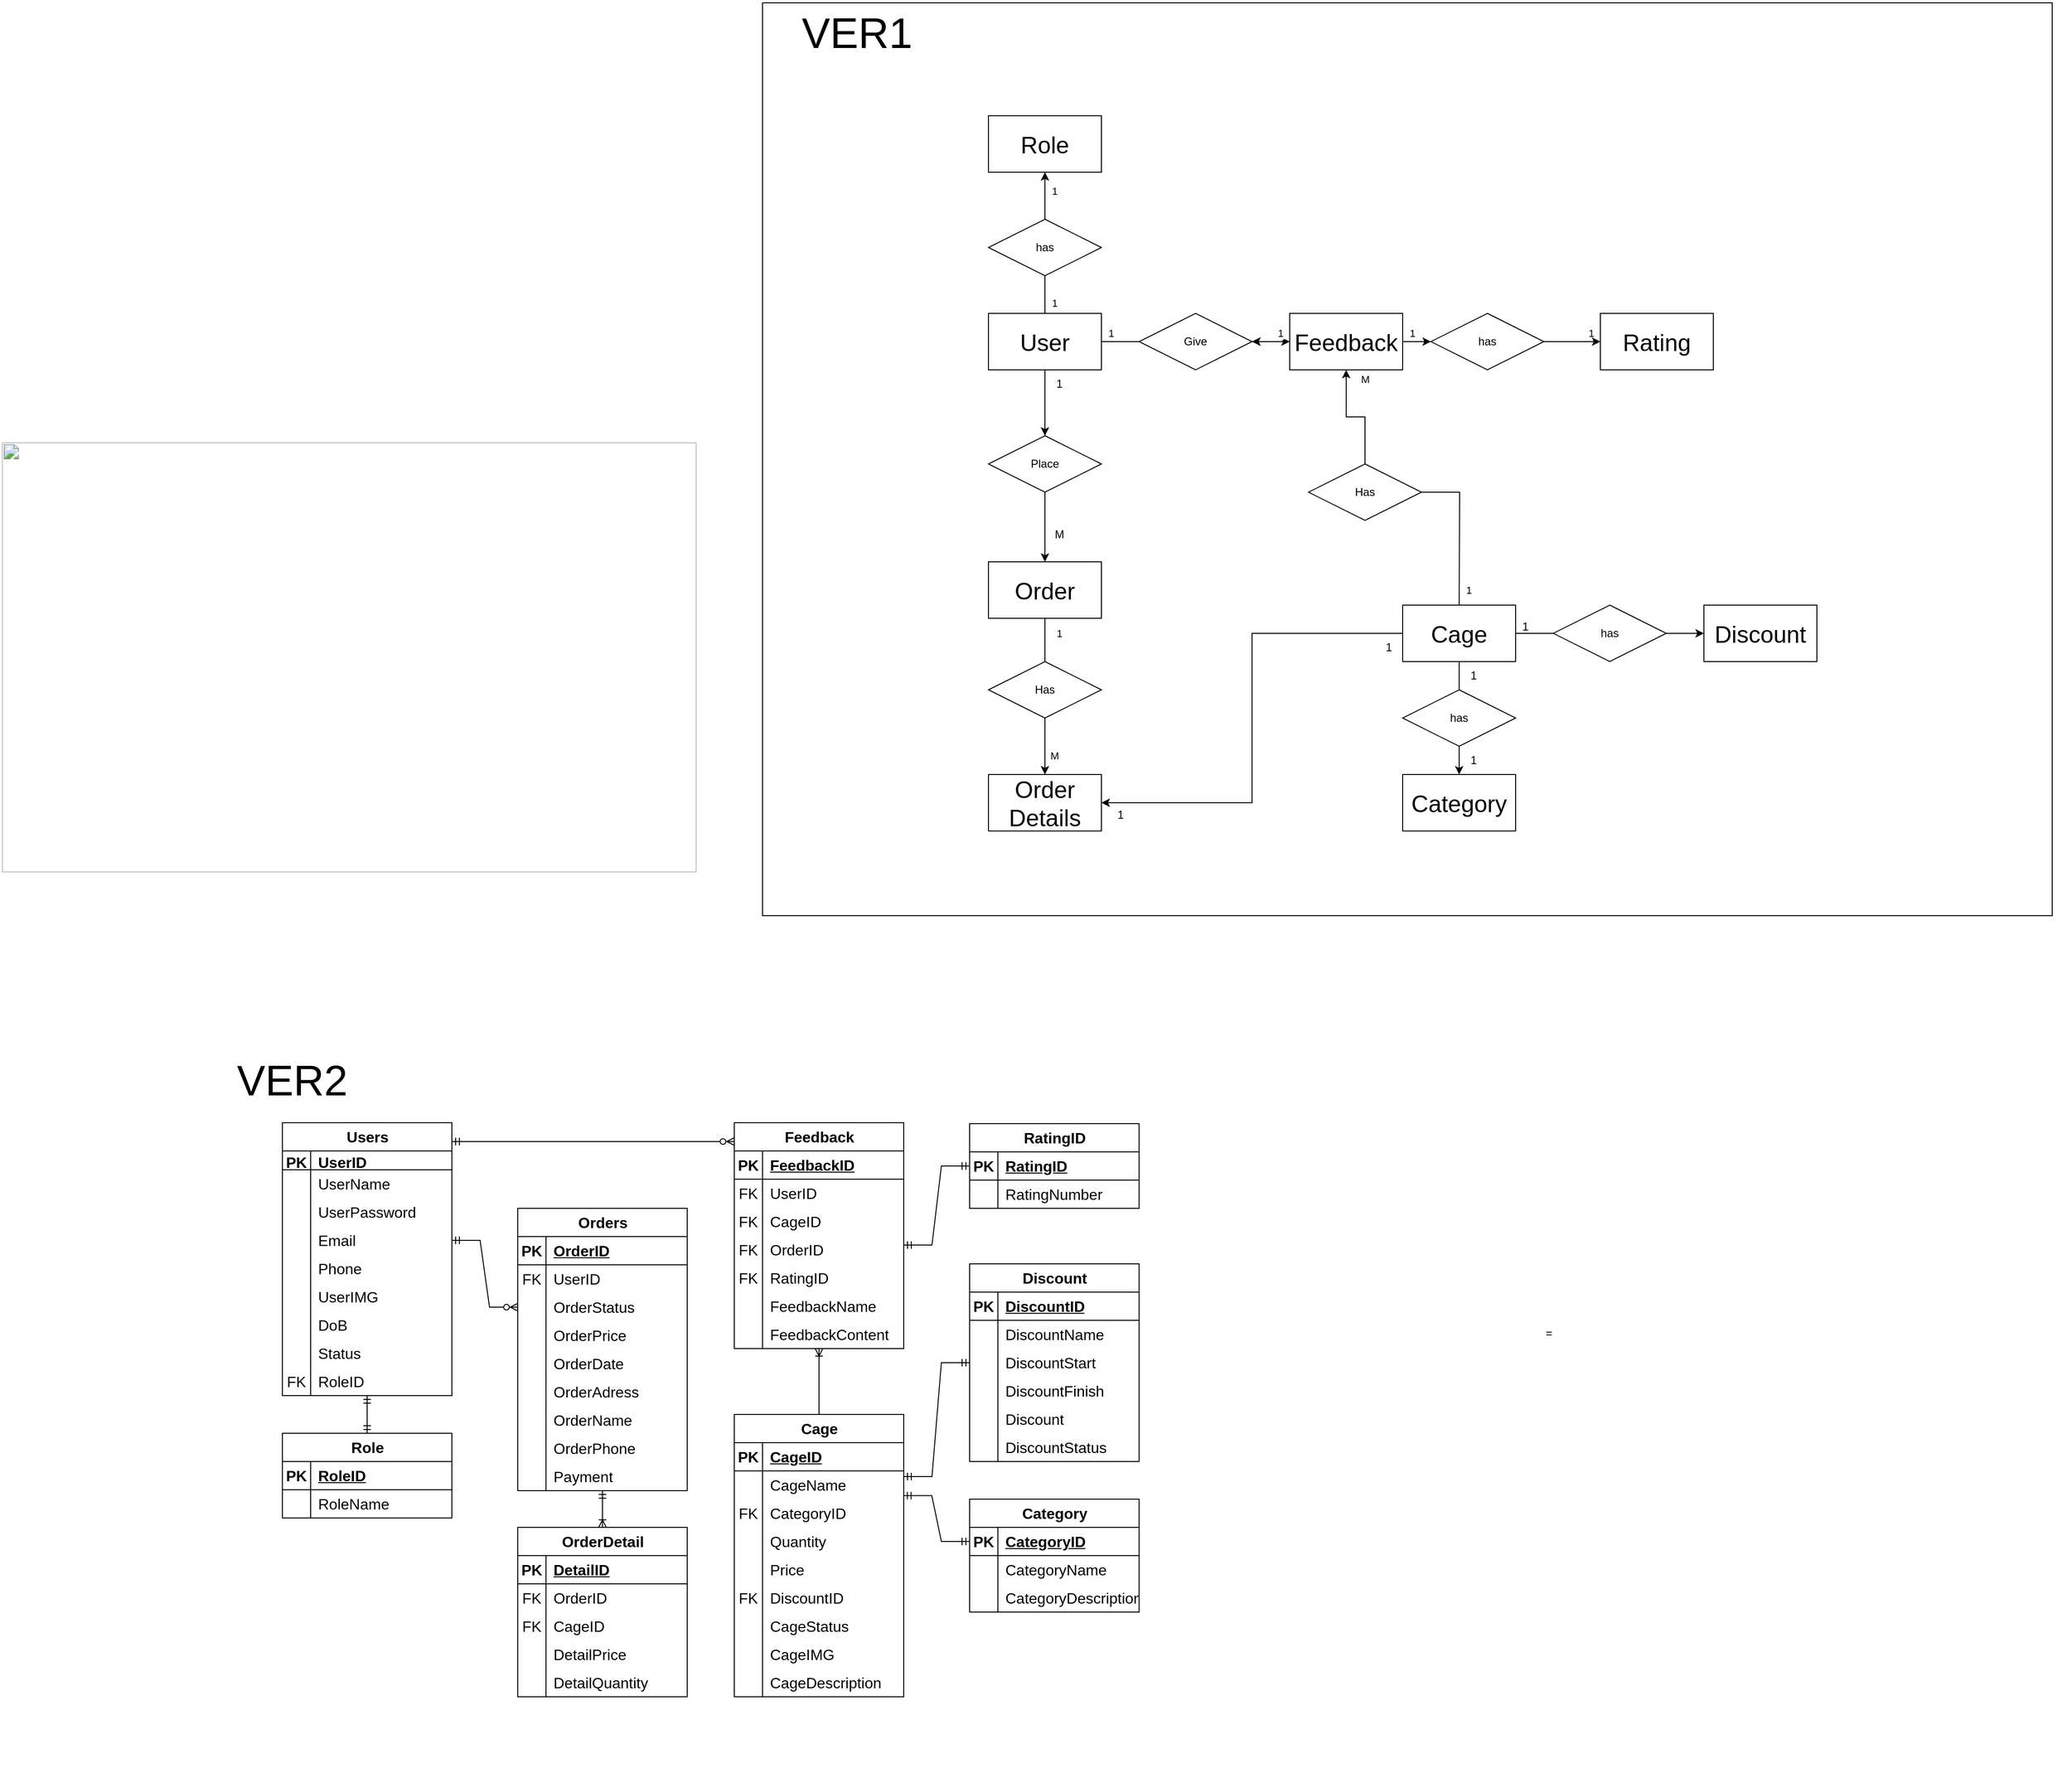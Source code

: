 <mxfile version="21.7.5" type="github">
  <diagram name="Page-1" id="L3HSP9Yoi5P71KeYV8oM">
    <mxGraphModel dx="4356" dy="2485" grid="1" gridSize="10" guides="1" tooltips="1" connect="1" arrows="1" fold="1" page="1" pageScale="1" pageWidth="1169" pageHeight="827" math="0" shadow="0">
      <root>
        <mxCell id="0" />
        <mxCell id="1" parent="0" />
        <mxCell id="AcF2gbsBm-I-dJqUSj-L-206" value="" style="rounded=0;whiteSpace=wrap;html=1;" vertex="1" parent="1">
          <mxGeometry x="30" y="-430" width="1370" height="970" as="geometry" />
        </mxCell>
        <mxCell id="vWb9WKLMz47k9ah1G3v5-4" value="" style="edgeStyle=orthogonalEdgeStyle;rounded=0;orthogonalLoop=1;jettySize=auto;html=1;fontSize=25;" parent="1" source="vWb9WKLMz47k9ah1G3v5-1" target="vWb9WKLMz47k9ah1G3v5-3" edge="1">
          <mxGeometry relative="1" as="geometry" />
        </mxCell>
        <mxCell id="vWb9WKLMz47k9ah1G3v5-6" value="" style="edgeStyle=orthogonalEdgeStyle;rounded=0;orthogonalLoop=1;jettySize=auto;html=1;fontSize=25;" parent="1" source="vWb9WKLMz47k9ah1G3v5-1" target="vWb9WKLMz47k9ah1G3v5-5" edge="1">
          <mxGeometry relative="1" as="geometry" />
        </mxCell>
        <mxCell id="vWb9WKLMz47k9ah1G3v5-8" value="" style="edgeStyle=orthogonalEdgeStyle;rounded=0;orthogonalLoop=1;jettySize=auto;html=1;fontSize=25;" parent="1" source="vWb9WKLMz47k9ah1G3v5-1" target="vWb9WKLMz47k9ah1G3v5-7" edge="1">
          <mxGeometry relative="1" as="geometry" />
        </mxCell>
        <mxCell id="vWb9WKLMz47k9ah1G3v5-31" value="1" style="edgeLabel;html=1;align=center;verticalAlign=middle;resizable=0;points=[];" parent="vWb9WKLMz47k9ah1G3v5-8" vertex="1" connectable="0">
          <mxGeometry x="-0.848" relative="1" as="geometry">
            <mxPoint x="10" as="offset" />
          </mxGeometry>
        </mxCell>
        <mxCell id="vWb9WKLMz47k9ah1G3v5-32" value="1" style="edgeLabel;html=1;align=center;verticalAlign=middle;resizable=0;points=[];" parent="vWb9WKLMz47k9ah1G3v5-8" vertex="1" connectable="0">
          <mxGeometry x="0.853" relative="1" as="geometry">
            <mxPoint x="10" y="9" as="offset" />
          </mxGeometry>
        </mxCell>
        <mxCell id="vWb9WKLMz47k9ah1G3v5-33" value="1" style="edgeLabel;html=1;align=center;verticalAlign=middle;resizable=0;points=[];" parent="vWb9WKLMz47k9ah1G3v5-8" vertex="1" connectable="0">
          <mxGeometry x="-0.848" relative="1" as="geometry">
            <mxPoint x="70" y="32" as="offset" />
          </mxGeometry>
        </mxCell>
        <mxCell id="vWb9WKLMz47k9ah1G3v5-34" value="1" style="edgeLabel;html=1;align=center;verticalAlign=middle;resizable=0;points=[];" parent="vWb9WKLMz47k9ah1G3v5-8" vertex="1" connectable="0">
          <mxGeometry x="-0.848" relative="1" as="geometry">
            <mxPoint x="250" y="32" as="offset" />
          </mxGeometry>
        </mxCell>
        <mxCell id="vWb9WKLMz47k9ah1G3v5-37" value="1" style="edgeLabel;html=1;align=center;verticalAlign=middle;resizable=0;points=[];" parent="vWb9WKLMz47k9ah1G3v5-8" vertex="1" connectable="0">
          <mxGeometry x="-0.848" relative="1" as="geometry">
            <mxPoint x="390" y="32" as="offset" />
          </mxGeometry>
        </mxCell>
        <mxCell id="vWb9WKLMz47k9ah1G3v5-38" value="1" style="edgeLabel;html=1;align=center;verticalAlign=middle;resizable=0;points=[];" parent="vWb9WKLMz47k9ah1G3v5-8" vertex="1" connectable="0">
          <mxGeometry x="-0.848" relative="1" as="geometry">
            <mxPoint x="580" y="32" as="offset" />
          </mxGeometry>
        </mxCell>
        <mxCell id="vWb9WKLMz47k9ah1G3v5-41" value="" style="edgeStyle=orthogonalEdgeStyle;rounded=0;orthogonalLoop=1;jettySize=auto;html=1;" parent="1" source="vWb9WKLMz47k9ah1G3v5-1" target="vWb9WKLMz47k9ah1G3v5-21" edge="1">
          <mxGeometry relative="1" as="geometry" />
        </mxCell>
        <mxCell id="vWb9WKLMz47k9ah1G3v5-1" value="User" style="rounded=0;whiteSpace=wrap;html=1;fontSize=25;" parent="1" vertex="1">
          <mxGeometry x="270" y="-100" width="120" height="60" as="geometry" />
        </mxCell>
        <mxCell id="vWb9WKLMz47k9ah1G3v5-2" value="=" style="text;whiteSpace=wrap;html=1;" parent="1" vertex="1">
          <mxGeometry x="860" y="970" width="560" height="480" as="geometry" />
        </mxCell>
        <mxCell id="vWb9WKLMz47k9ah1G3v5-10" value="" style="edgeStyle=orthogonalEdgeStyle;rounded=0;orthogonalLoop=1;jettySize=auto;html=1;fontSize=25;" parent="1" source="vWb9WKLMz47k9ah1G3v5-25" target="vWb9WKLMz47k9ah1G3v5-9" edge="1">
          <mxGeometry relative="1" as="geometry" />
        </mxCell>
        <mxCell id="vWb9WKLMz47k9ah1G3v5-12" value="" style="edgeStyle=orthogonalEdgeStyle;rounded=0;orthogonalLoop=1;jettySize=auto;html=1;fontSize=25;endArrow=none;endFill=0;startArrow=none;startFill=0;" parent="1" source="vWb9WKLMz47k9ah1G3v5-30" edge="1">
          <mxGeometry relative="1" as="geometry">
            <mxPoint x="770" y="210" as="targetPoint" />
          </mxGeometry>
        </mxCell>
        <mxCell id="vWb9WKLMz47k9ah1G3v5-39" value="1" style="edgeLabel;html=1;align=center;verticalAlign=middle;resizable=0;points=[];" parent="vWb9WKLMz47k9ah1G3v5-12" vertex="1" connectable="0">
          <mxGeometry x="0.648" y="3" relative="1" as="geometry">
            <mxPoint x="7" y="12" as="offset" />
          </mxGeometry>
        </mxCell>
        <mxCell id="vWb9WKLMz47k9ah1G3v5-40" value="M" style="edgeLabel;html=1;align=center;verticalAlign=middle;resizable=0;points=[];" parent="vWb9WKLMz47k9ah1G3v5-12" vertex="1" connectable="0">
          <mxGeometry x="0.648" y="3" relative="1" as="geometry">
            <mxPoint x="-103" y="-212" as="offset" />
          </mxGeometry>
        </mxCell>
        <mxCell id="vWb9WKLMz47k9ah1G3v5-35" value="" style="edgeStyle=orthogonalEdgeStyle;rounded=0;orthogonalLoop=1;jettySize=auto;html=1;" parent="1" source="vWb9WKLMz47k9ah1G3v5-3" target="vWb9WKLMz47k9ah1G3v5-24" edge="1">
          <mxGeometry relative="1" as="geometry" />
        </mxCell>
        <mxCell id="vWb9WKLMz47k9ah1G3v5-36" value="" style="edgeStyle=orthogonalEdgeStyle;rounded=0;orthogonalLoop=1;jettySize=auto;html=1;" parent="1" source="vWb9WKLMz47k9ah1G3v5-3" target="vWb9WKLMz47k9ah1G3v5-24" edge="1">
          <mxGeometry relative="1" as="geometry" />
        </mxCell>
        <mxCell id="vWb9WKLMz47k9ah1G3v5-3" value="Feedback" style="rounded=0;whiteSpace=wrap;html=1;fontSize=25;" parent="1" vertex="1">
          <mxGeometry x="590" y="-100" width="120" height="60" as="geometry" />
        </mxCell>
        <mxCell id="vWb9WKLMz47k9ah1G3v5-18" value="" style="edgeStyle=orthogonalEdgeStyle;rounded=0;orthogonalLoop=1;jettySize=auto;html=1;fontSize=25;" parent="1" source="vWb9WKLMz47k9ah1G3v5-5" target="vWb9WKLMz47k9ah1G3v5-17" edge="1">
          <mxGeometry relative="1" as="geometry" />
        </mxCell>
        <mxCell id="vWb9WKLMz47k9ah1G3v5-44" value="1" style="edgeLabel;html=1;align=center;verticalAlign=middle;resizable=0;points=[];" parent="vWb9WKLMz47k9ah1G3v5-18" vertex="1" connectable="0">
          <mxGeometry x="-0.749" y="-2" relative="1" as="geometry">
            <mxPoint x="17" y="-5" as="offset" />
          </mxGeometry>
        </mxCell>
        <mxCell id="vWb9WKLMz47k9ah1G3v5-45" value="M" style="edgeLabel;html=1;align=center;verticalAlign=middle;resizable=0;points=[];" parent="vWb9WKLMz47k9ah1G3v5-18" vertex="1" connectable="0">
          <mxGeometry x="-0.749" y="-2" relative="1" as="geometry">
            <mxPoint x="12" y="125" as="offset" />
          </mxGeometry>
        </mxCell>
        <mxCell id="vWb9WKLMz47k9ah1G3v5-5" value="Order" style="rounded=0;whiteSpace=wrap;html=1;fontSize=25;" parent="1" vertex="1">
          <mxGeometry x="270" y="164" width="120" height="60" as="geometry" />
        </mxCell>
        <mxCell id="vWb9WKLMz47k9ah1G3v5-7" value="Role" style="rounded=0;whiteSpace=wrap;html=1;fontSize=25;" parent="1" vertex="1">
          <mxGeometry x="270" y="-310" width="120" height="60" as="geometry" />
        </mxCell>
        <mxCell id="vWb9WKLMz47k9ah1G3v5-9" value="Rating" style="rounded=0;whiteSpace=wrap;html=1;fontSize=25;" parent="1" vertex="1">
          <mxGeometry x="920" y="-100" width="120" height="60" as="geometry" />
        </mxCell>
        <mxCell id="vWb9WKLMz47k9ah1G3v5-14" value="" style="edgeStyle=orthogonalEdgeStyle;rounded=0;orthogonalLoop=1;jettySize=auto;html=1;fontSize=25;" parent="1" source="vWb9WKLMz47k9ah1G3v5-11" target="vWb9WKLMz47k9ah1G3v5-13" edge="1">
          <mxGeometry relative="1" as="geometry" />
        </mxCell>
        <mxCell id="vWb9WKLMz47k9ah1G3v5-16" value="" style="edgeStyle=orthogonalEdgeStyle;rounded=0;orthogonalLoop=1;jettySize=auto;html=1;fontSize=25;" parent="1" source="vWb9WKLMz47k9ah1G3v5-11" target="vWb9WKLMz47k9ah1G3v5-15" edge="1">
          <mxGeometry relative="1" as="geometry" />
        </mxCell>
        <mxCell id="vWb9WKLMz47k9ah1G3v5-19" style="edgeStyle=orthogonalEdgeStyle;rounded=0;orthogonalLoop=1;jettySize=auto;html=1;entryX=1;entryY=0.5;entryDx=0;entryDy=0;fontSize=25;" parent="1" source="vWb9WKLMz47k9ah1G3v5-11" target="vWb9WKLMz47k9ah1G3v5-17" edge="1">
          <mxGeometry relative="1" as="geometry" />
        </mxCell>
        <mxCell id="vWb9WKLMz47k9ah1G3v5-11" value="Cage" style="rounded=0;whiteSpace=wrap;html=1;fontSize=25;" parent="1" vertex="1">
          <mxGeometry x="710" y="210" width="120" height="60" as="geometry" />
        </mxCell>
        <mxCell id="vWb9WKLMz47k9ah1G3v5-13" value="Discount" style="rounded=0;whiteSpace=wrap;html=1;fontSize=25;" parent="1" vertex="1">
          <mxGeometry x="1030" y="210" width="120" height="60" as="geometry" />
        </mxCell>
        <mxCell id="vWb9WKLMz47k9ah1G3v5-15" value="Category" style="rounded=0;whiteSpace=wrap;html=1;fontSize=25;" parent="1" vertex="1">
          <mxGeometry x="710" y="390" width="120" height="60" as="geometry" />
        </mxCell>
        <mxCell id="vWb9WKLMz47k9ah1G3v5-17" value="Order Details" style="rounded=0;whiteSpace=wrap;html=1;fontSize=25;" parent="1" vertex="1">
          <mxGeometry x="270" y="390" width="120" height="60" as="geometry" />
        </mxCell>
        <mxCell id="vWb9WKLMz47k9ah1G3v5-20" value="has" style="shape=rhombus;perimeter=rhombusPerimeter;whiteSpace=wrap;html=1;align=center;" parent="1" vertex="1">
          <mxGeometry x="270" y="-200" width="120" height="60" as="geometry" />
        </mxCell>
        <mxCell id="vWb9WKLMz47k9ah1G3v5-21" value="Place" style="shape=rhombus;perimeter=rhombusPerimeter;whiteSpace=wrap;html=1;align=center;" parent="1" vertex="1">
          <mxGeometry x="270" y="30" width="120" height="60" as="geometry" />
        </mxCell>
        <mxCell id="vWb9WKLMz47k9ah1G3v5-23" value="Has" style="shape=rhombus;perimeter=rhombusPerimeter;whiteSpace=wrap;html=1;align=center;" parent="1" vertex="1">
          <mxGeometry x="270" y="270" width="120" height="60" as="geometry" />
        </mxCell>
        <mxCell id="vWb9WKLMz47k9ah1G3v5-24" value="Give" style="shape=rhombus;perimeter=rhombusPerimeter;whiteSpace=wrap;html=1;align=center;" parent="1" vertex="1">
          <mxGeometry x="430" y="-100" width="120" height="60" as="geometry" />
        </mxCell>
        <mxCell id="vWb9WKLMz47k9ah1G3v5-26" value="" style="edgeStyle=orthogonalEdgeStyle;rounded=0;orthogonalLoop=1;jettySize=auto;html=1;fontSize=25;" parent="1" source="vWb9WKLMz47k9ah1G3v5-3" target="vWb9WKLMz47k9ah1G3v5-25" edge="1">
          <mxGeometry relative="1" as="geometry">
            <mxPoint x="710" y="-70" as="sourcePoint" />
            <mxPoint x="920" y="-70" as="targetPoint" />
          </mxGeometry>
        </mxCell>
        <mxCell id="vWb9WKLMz47k9ah1G3v5-25" value="has" style="shape=rhombus;perimeter=rhombusPerimeter;whiteSpace=wrap;html=1;align=center;" parent="1" vertex="1">
          <mxGeometry x="740" y="-100" width="120" height="60" as="geometry" />
        </mxCell>
        <mxCell id="vWb9WKLMz47k9ah1G3v5-27" value="has" style="shape=rhombus;perimeter=rhombusPerimeter;whiteSpace=wrap;html=1;align=center;" parent="1" vertex="1">
          <mxGeometry x="710" y="300" width="120" height="60" as="geometry" />
        </mxCell>
        <mxCell id="vWb9WKLMz47k9ah1G3v5-28" value="has" style="shape=rhombus;perimeter=rhombusPerimeter;whiteSpace=wrap;html=1;align=center;" parent="1" vertex="1">
          <mxGeometry x="870" y="210" width="120" height="60" as="geometry" />
        </mxCell>
        <mxCell id="vWb9WKLMz47k9ah1G3v5-29" value="" style="edgeStyle=orthogonalEdgeStyle;rounded=0;orthogonalLoop=1;jettySize=auto;html=1;fontSize=25;startArrow=classic;startFill=1;endArrow=none;endFill=0;" parent="1" source="vWb9WKLMz47k9ah1G3v5-3" target="vWb9WKLMz47k9ah1G3v5-30" edge="1">
          <mxGeometry relative="1" as="geometry">
            <mxPoint x="650" y="-40" as="sourcePoint" />
            <mxPoint x="770" y="210" as="targetPoint" />
          </mxGeometry>
        </mxCell>
        <mxCell id="vWb9WKLMz47k9ah1G3v5-30" value="Has" style="shape=rhombus;perimeter=rhombusPerimeter;whiteSpace=wrap;html=1;align=center;" parent="1" vertex="1">
          <mxGeometry x="610" y="60" width="120" height="60" as="geometry" />
        </mxCell>
        <mxCell id="vWb9WKLMz47k9ah1G3v5-42" value="1" style="text;html=1;align=center;verticalAlign=middle;resizable=0;points=[];autosize=1;strokeColor=none;fillColor=none;" parent="1" vertex="1">
          <mxGeometry x="330" y="-40" width="30" height="30" as="geometry" />
        </mxCell>
        <mxCell id="vWb9WKLMz47k9ah1G3v5-43" value="M" style="text;html=1;align=center;verticalAlign=middle;resizable=0;points=[];autosize=1;strokeColor=none;fillColor=none;" parent="1" vertex="1">
          <mxGeometry x="330" y="120" width="30" height="30" as="geometry" />
        </mxCell>
        <mxCell id="vWb9WKLMz47k9ah1G3v5-46" value="1" style="text;html=1;align=center;verticalAlign=middle;resizable=0;points=[];autosize=1;strokeColor=none;fillColor=none;" parent="1" vertex="1">
          <mxGeometry x="680" y="240" width="30" height="30" as="geometry" />
        </mxCell>
        <mxCell id="vWb9WKLMz47k9ah1G3v5-47" value="1" style="text;html=1;align=center;verticalAlign=middle;resizable=0;points=[];autosize=1;strokeColor=none;fillColor=none;" parent="1" vertex="1">
          <mxGeometry x="395" y="418" width="30" height="30" as="geometry" />
        </mxCell>
        <mxCell id="vWb9WKLMz47k9ah1G3v5-52" value="1" style="text;html=1;align=center;verticalAlign=middle;resizable=0;points=[];autosize=1;strokeColor=none;fillColor=none;" parent="1" vertex="1">
          <mxGeometry x="770" y="270" width="30" height="30" as="geometry" />
        </mxCell>
        <mxCell id="vWb9WKLMz47k9ah1G3v5-53" value="1" style="text;html=1;align=center;verticalAlign=middle;resizable=0;points=[];autosize=1;strokeColor=none;fillColor=none;" parent="1" vertex="1">
          <mxGeometry x="770" y="360" width="30" height="30" as="geometry" />
        </mxCell>
        <mxCell id="vWb9WKLMz47k9ah1G3v5-66" value="1" style="text;html=1;align=center;verticalAlign=middle;resizable=0;points=[];autosize=1;strokeColor=none;fillColor=none;" parent="1" vertex="1">
          <mxGeometry x="825" y="218" width="30" height="30" as="geometry" />
        </mxCell>
        <mxCell id="AcF2gbsBm-I-dJqUSj-L-1" value="&lt;span style=&quot;border:none;display:inline-block;overflow:hidden;width:738px;height:457px;&quot; id=&quot;docs-internal-guid-18089bc9-7fff-a2d6-0afd-16edbb00884e&quot;&gt;&lt;img src=&quot;https://lh5.googleusercontent.com/8kjbHaHjJoo3tnz5sqs7GvmRHVqtnkE9kAN5ydCr29K2wPN0nuOTa89ufy06Y0seioWWBfUvYblOZLAAw1JkH2F0RvTTnPPyZpbWOSAyktYyU2PFTCmlHBWWe9DyZs4d-dsS28U7wU0fnReFWZNCtuA&quot; width=&quot;738&quot; height=&quot;457&quot; style=&quot;margin-left:0px;margin-top:0px;&quot;&gt;&lt;/span&gt;" style="text;whiteSpace=wrap;html=1;" vertex="1" parent="1">
          <mxGeometry x="-780" y="30" width="741" height="480" as="geometry" />
        </mxCell>
        <mxCell id="AcF2gbsBm-I-dJqUSj-L-2" value="Users" style="shape=table;startSize=30;container=1;collapsible=1;childLayout=tableLayout;fixedRows=1;rowLines=0;fontStyle=1;align=center;resizeLast=1;html=1;fontSize=16;" vertex="1" parent="1">
          <mxGeometry x="-480" y="760" width="180" height="290" as="geometry" />
        </mxCell>
        <mxCell id="AcF2gbsBm-I-dJqUSj-L-3" value="" style="shape=tableRow;horizontal=0;startSize=0;swimlaneHead=0;swimlaneBody=0;fillColor=none;collapsible=0;dropTarget=0;points=[[0,0.5],[1,0.5]];portConstraint=eastwest;top=0;left=0;right=0;bottom=1;fontSize=16;" vertex="1" parent="AcF2gbsBm-I-dJqUSj-L-2">
          <mxGeometry y="30" width="180" height="20" as="geometry" />
        </mxCell>
        <mxCell id="AcF2gbsBm-I-dJqUSj-L-4" value="PK" style="shape=partialRectangle;connectable=0;fillColor=none;top=0;left=0;bottom=0;right=0;fontStyle=1;overflow=hidden;whiteSpace=wrap;html=1;fontSize=16;" vertex="1" parent="AcF2gbsBm-I-dJqUSj-L-3">
          <mxGeometry width="30" height="20" as="geometry">
            <mxRectangle width="30" height="20" as="alternateBounds" />
          </mxGeometry>
        </mxCell>
        <mxCell id="AcF2gbsBm-I-dJqUSj-L-5" value="UserID&lt;span style=&quot;white-space: pre; font-size: 16px;&quot;&gt;&#x9;&lt;/span&gt;" style="shape=partialRectangle;connectable=0;fillColor=none;top=0;left=0;bottom=0;right=0;align=left;spacingLeft=6;fontStyle=5;overflow=hidden;whiteSpace=wrap;html=1;fontSize=16;" vertex="1" parent="AcF2gbsBm-I-dJqUSj-L-3">
          <mxGeometry x="30" width="150" height="20" as="geometry">
            <mxRectangle width="150" height="20" as="alternateBounds" />
          </mxGeometry>
        </mxCell>
        <mxCell id="AcF2gbsBm-I-dJqUSj-L-6" value="" style="shape=tableRow;horizontal=0;startSize=0;swimlaneHead=0;swimlaneBody=0;fillColor=none;collapsible=0;dropTarget=0;points=[[0,0.5],[1,0.5]];portConstraint=eastwest;top=0;left=0;right=0;bottom=0;fontSize=16;" vertex="1" parent="AcF2gbsBm-I-dJqUSj-L-2">
          <mxGeometry y="50" width="180" height="30" as="geometry" />
        </mxCell>
        <mxCell id="AcF2gbsBm-I-dJqUSj-L-7" value="" style="shape=partialRectangle;connectable=0;fillColor=none;top=0;left=0;bottom=0;right=0;editable=1;overflow=hidden;whiteSpace=wrap;html=1;fontSize=16;" vertex="1" parent="AcF2gbsBm-I-dJqUSj-L-6">
          <mxGeometry width="30" height="30" as="geometry">
            <mxRectangle width="30" height="30" as="alternateBounds" />
          </mxGeometry>
        </mxCell>
        <mxCell id="AcF2gbsBm-I-dJqUSj-L-8" value="UserName" style="shape=partialRectangle;connectable=0;fillColor=none;top=0;left=0;bottom=0;right=0;align=left;spacingLeft=6;overflow=hidden;whiteSpace=wrap;html=1;fontSize=16;" vertex="1" parent="AcF2gbsBm-I-dJqUSj-L-6">
          <mxGeometry x="30" width="150" height="30" as="geometry">
            <mxRectangle width="150" height="30" as="alternateBounds" />
          </mxGeometry>
        </mxCell>
        <mxCell id="AcF2gbsBm-I-dJqUSj-L-9" value="" style="shape=tableRow;horizontal=0;startSize=0;swimlaneHead=0;swimlaneBody=0;fillColor=none;collapsible=0;dropTarget=0;points=[[0,0.5],[1,0.5]];portConstraint=eastwest;top=0;left=0;right=0;bottom=0;fontSize=16;" vertex="1" parent="AcF2gbsBm-I-dJqUSj-L-2">
          <mxGeometry y="80" width="180" height="30" as="geometry" />
        </mxCell>
        <mxCell id="AcF2gbsBm-I-dJqUSj-L-10" value="" style="shape=partialRectangle;connectable=0;fillColor=none;top=0;left=0;bottom=0;right=0;editable=1;overflow=hidden;whiteSpace=wrap;html=1;fontSize=16;" vertex="1" parent="AcF2gbsBm-I-dJqUSj-L-9">
          <mxGeometry width="30" height="30" as="geometry">
            <mxRectangle width="30" height="30" as="alternateBounds" />
          </mxGeometry>
        </mxCell>
        <mxCell id="AcF2gbsBm-I-dJqUSj-L-11" value="UserPassword" style="shape=partialRectangle;connectable=0;fillColor=none;top=0;left=0;bottom=0;right=0;align=left;spacingLeft=6;overflow=hidden;whiteSpace=wrap;html=1;fontSize=16;" vertex="1" parent="AcF2gbsBm-I-dJqUSj-L-9">
          <mxGeometry x="30" width="150" height="30" as="geometry">
            <mxRectangle width="150" height="30" as="alternateBounds" />
          </mxGeometry>
        </mxCell>
        <mxCell id="AcF2gbsBm-I-dJqUSj-L-12" value="" style="shape=tableRow;horizontal=0;startSize=0;swimlaneHead=0;swimlaneBody=0;fillColor=none;collapsible=0;dropTarget=0;points=[[0,0.5],[1,0.5]];portConstraint=eastwest;top=0;left=0;right=0;bottom=0;fontSize=16;" vertex="1" parent="AcF2gbsBm-I-dJqUSj-L-2">
          <mxGeometry y="110" width="180" height="30" as="geometry" />
        </mxCell>
        <mxCell id="AcF2gbsBm-I-dJqUSj-L-13" value="" style="shape=partialRectangle;connectable=0;fillColor=none;top=0;left=0;bottom=0;right=0;editable=1;overflow=hidden;whiteSpace=wrap;html=1;fontSize=16;" vertex="1" parent="AcF2gbsBm-I-dJqUSj-L-12">
          <mxGeometry width="30" height="30" as="geometry">
            <mxRectangle width="30" height="30" as="alternateBounds" />
          </mxGeometry>
        </mxCell>
        <mxCell id="AcF2gbsBm-I-dJqUSj-L-14" value="Email" style="shape=partialRectangle;connectable=0;fillColor=none;top=0;left=0;bottom=0;right=0;align=left;spacingLeft=6;overflow=hidden;whiteSpace=wrap;html=1;fontSize=16;" vertex="1" parent="AcF2gbsBm-I-dJqUSj-L-12">
          <mxGeometry x="30" width="150" height="30" as="geometry">
            <mxRectangle width="150" height="30" as="alternateBounds" />
          </mxGeometry>
        </mxCell>
        <mxCell id="AcF2gbsBm-I-dJqUSj-L-106" value="" style="shape=tableRow;horizontal=0;startSize=0;swimlaneHead=0;swimlaneBody=0;fillColor=none;collapsible=0;dropTarget=0;points=[[0,0.5],[1,0.5]];portConstraint=eastwest;top=0;left=0;right=0;bottom=0;fontSize=16;" vertex="1" parent="AcF2gbsBm-I-dJqUSj-L-2">
          <mxGeometry y="140" width="180" height="30" as="geometry" />
        </mxCell>
        <mxCell id="AcF2gbsBm-I-dJqUSj-L-107" value="" style="shape=partialRectangle;connectable=0;fillColor=none;top=0;left=0;bottom=0;right=0;editable=1;overflow=hidden;whiteSpace=wrap;html=1;fontSize=16;" vertex="1" parent="AcF2gbsBm-I-dJqUSj-L-106">
          <mxGeometry width="30" height="30" as="geometry">
            <mxRectangle width="30" height="30" as="alternateBounds" />
          </mxGeometry>
        </mxCell>
        <mxCell id="AcF2gbsBm-I-dJqUSj-L-108" value="Phone" style="shape=partialRectangle;connectable=0;fillColor=none;top=0;left=0;bottom=0;right=0;align=left;spacingLeft=6;overflow=hidden;whiteSpace=wrap;html=1;fontSize=16;" vertex="1" parent="AcF2gbsBm-I-dJqUSj-L-106">
          <mxGeometry x="30" width="150" height="30" as="geometry">
            <mxRectangle width="150" height="30" as="alternateBounds" />
          </mxGeometry>
        </mxCell>
        <mxCell id="AcF2gbsBm-I-dJqUSj-L-109" value="" style="shape=tableRow;horizontal=0;startSize=0;swimlaneHead=0;swimlaneBody=0;fillColor=none;collapsible=0;dropTarget=0;points=[[0,0.5],[1,0.5]];portConstraint=eastwest;top=0;left=0;right=0;bottom=0;fontSize=16;" vertex="1" parent="AcF2gbsBm-I-dJqUSj-L-2">
          <mxGeometry y="170" width="180" height="30" as="geometry" />
        </mxCell>
        <mxCell id="AcF2gbsBm-I-dJqUSj-L-110" value="" style="shape=partialRectangle;connectable=0;fillColor=none;top=0;left=0;bottom=0;right=0;editable=1;overflow=hidden;whiteSpace=wrap;html=1;fontSize=16;" vertex="1" parent="AcF2gbsBm-I-dJqUSj-L-109">
          <mxGeometry width="30" height="30" as="geometry">
            <mxRectangle width="30" height="30" as="alternateBounds" />
          </mxGeometry>
        </mxCell>
        <mxCell id="AcF2gbsBm-I-dJqUSj-L-111" value="UserIMG" style="shape=partialRectangle;connectable=0;fillColor=none;top=0;left=0;bottom=0;right=0;align=left;spacingLeft=6;overflow=hidden;whiteSpace=wrap;html=1;fontSize=16;" vertex="1" parent="AcF2gbsBm-I-dJqUSj-L-109">
          <mxGeometry x="30" width="150" height="30" as="geometry">
            <mxRectangle width="150" height="30" as="alternateBounds" />
          </mxGeometry>
        </mxCell>
        <mxCell id="AcF2gbsBm-I-dJqUSj-L-112" value="" style="shape=tableRow;horizontal=0;startSize=0;swimlaneHead=0;swimlaneBody=0;fillColor=none;collapsible=0;dropTarget=0;points=[[0,0.5],[1,0.5]];portConstraint=eastwest;top=0;left=0;right=0;bottom=0;fontSize=16;" vertex="1" parent="AcF2gbsBm-I-dJqUSj-L-2">
          <mxGeometry y="200" width="180" height="30" as="geometry" />
        </mxCell>
        <mxCell id="AcF2gbsBm-I-dJqUSj-L-113" value="" style="shape=partialRectangle;connectable=0;fillColor=none;top=0;left=0;bottom=0;right=0;editable=1;overflow=hidden;whiteSpace=wrap;html=1;fontSize=16;" vertex="1" parent="AcF2gbsBm-I-dJqUSj-L-112">
          <mxGeometry width="30" height="30" as="geometry">
            <mxRectangle width="30" height="30" as="alternateBounds" />
          </mxGeometry>
        </mxCell>
        <mxCell id="AcF2gbsBm-I-dJqUSj-L-114" value="DoB" style="shape=partialRectangle;connectable=0;fillColor=none;top=0;left=0;bottom=0;right=0;align=left;spacingLeft=6;overflow=hidden;whiteSpace=wrap;html=1;fontSize=16;" vertex="1" parent="AcF2gbsBm-I-dJqUSj-L-112">
          <mxGeometry x="30" width="150" height="30" as="geometry">
            <mxRectangle width="150" height="30" as="alternateBounds" />
          </mxGeometry>
        </mxCell>
        <mxCell id="AcF2gbsBm-I-dJqUSj-L-115" value="" style="shape=tableRow;horizontal=0;startSize=0;swimlaneHead=0;swimlaneBody=0;fillColor=none;collapsible=0;dropTarget=0;points=[[0,0.5],[1,0.5]];portConstraint=eastwest;top=0;left=0;right=0;bottom=0;fontSize=16;" vertex="1" parent="AcF2gbsBm-I-dJqUSj-L-2">
          <mxGeometry y="230" width="180" height="30" as="geometry" />
        </mxCell>
        <mxCell id="AcF2gbsBm-I-dJqUSj-L-116" value="" style="shape=partialRectangle;connectable=0;fillColor=none;top=0;left=0;bottom=0;right=0;editable=1;overflow=hidden;whiteSpace=wrap;html=1;fontSize=16;" vertex="1" parent="AcF2gbsBm-I-dJqUSj-L-115">
          <mxGeometry width="30" height="30" as="geometry">
            <mxRectangle width="30" height="30" as="alternateBounds" />
          </mxGeometry>
        </mxCell>
        <mxCell id="AcF2gbsBm-I-dJqUSj-L-117" value="Status" style="shape=partialRectangle;connectable=0;fillColor=none;top=0;left=0;bottom=0;right=0;align=left;spacingLeft=6;overflow=hidden;whiteSpace=wrap;html=1;fontSize=16;" vertex="1" parent="AcF2gbsBm-I-dJqUSj-L-115">
          <mxGeometry x="30" width="150" height="30" as="geometry">
            <mxRectangle width="150" height="30" as="alternateBounds" />
          </mxGeometry>
        </mxCell>
        <mxCell id="AcF2gbsBm-I-dJqUSj-L-118" value="" style="shape=tableRow;horizontal=0;startSize=0;swimlaneHead=0;swimlaneBody=0;fillColor=none;collapsible=0;dropTarget=0;points=[[0,0.5],[1,0.5]];portConstraint=eastwest;top=0;left=0;right=0;bottom=0;fontSize=16;" vertex="1" parent="AcF2gbsBm-I-dJqUSj-L-2">
          <mxGeometry y="260" width="180" height="30" as="geometry" />
        </mxCell>
        <mxCell id="AcF2gbsBm-I-dJqUSj-L-119" value="FK" style="shape=partialRectangle;connectable=0;fillColor=none;top=0;left=0;bottom=0;right=0;editable=1;overflow=hidden;whiteSpace=wrap;html=1;fontSize=16;" vertex="1" parent="AcF2gbsBm-I-dJqUSj-L-118">
          <mxGeometry width="30" height="30" as="geometry">
            <mxRectangle width="30" height="30" as="alternateBounds" />
          </mxGeometry>
        </mxCell>
        <mxCell id="AcF2gbsBm-I-dJqUSj-L-120" value="RoleID" style="shape=partialRectangle;connectable=0;fillColor=none;top=0;left=0;bottom=0;right=0;align=left;spacingLeft=6;overflow=hidden;whiteSpace=wrap;html=1;fontSize=16;" vertex="1" parent="AcF2gbsBm-I-dJqUSj-L-118">
          <mxGeometry x="30" width="150" height="30" as="geometry">
            <mxRectangle width="150" height="30" as="alternateBounds" />
          </mxGeometry>
        </mxCell>
        <mxCell id="AcF2gbsBm-I-dJqUSj-L-15" value="RatingID" style="shape=table;startSize=30;container=1;collapsible=1;childLayout=tableLayout;fixedRows=1;rowLines=0;fontStyle=1;align=center;resizeLast=1;html=1;fontSize=16;" vertex="1" parent="1">
          <mxGeometry x="250" y="761" width="180" height="90" as="geometry" />
        </mxCell>
        <mxCell id="AcF2gbsBm-I-dJqUSj-L-16" value="" style="shape=tableRow;horizontal=0;startSize=0;swimlaneHead=0;swimlaneBody=0;fillColor=none;collapsible=0;dropTarget=0;points=[[0,0.5],[1,0.5]];portConstraint=eastwest;top=0;left=0;right=0;bottom=1;fontSize=16;" vertex="1" parent="AcF2gbsBm-I-dJqUSj-L-15">
          <mxGeometry y="30" width="180" height="30" as="geometry" />
        </mxCell>
        <mxCell id="AcF2gbsBm-I-dJqUSj-L-17" value="PK" style="shape=partialRectangle;connectable=0;fillColor=none;top=0;left=0;bottom=0;right=0;fontStyle=1;overflow=hidden;whiteSpace=wrap;html=1;fontSize=16;" vertex="1" parent="AcF2gbsBm-I-dJqUSj-L-16">
          <mxGeometry width="30" height="30" as="geometry">
            <mxRectangle width="30" height="30" as="alternateBounds" />
          </mxGeometry>
        </mxCell>
        <mxCell id="AcF2gbsBm-I-dJqUSj-L-18" value="RatingID" style="shape=partialRectangle;connectable=0;fillColor=none;top=0;left=0;bottom=0;right=0;align=left;spacingLeft=6;fontStyle=5;overflow=hidden;whiteSpace=wrap;html=1;fontSize=16;" vertex="1" parent="AcF2gbsBm-I-dJqUSj-L-16">
          <mxGeometry x="30" width="150" height="30" as="geometry">
            <mxRectangle width="150" height="30" as="alternateBounds" />
          </mxGeometry>
        </mxCell>
        <mxCell id="AcF2gbsBm-I-dJqUSj-L-19" value="" style="shape=tableRow;horizontal=0;startSize=0;swimlaneHead=0;swimlaneBody=0;fillColor=none;collapsible=0;dropTarget=0;points=[[0,0.5],[1,0.5]];portConstraint=eastwest;top=0;left=0;right=0;bottom=0;fontSize=16;" vertex="1" parent="AcF2gbsBm-I-dJqUSj-L-15">
          <mxGeometry y="60" width="180" height="30" as="geometry" />
        </mxCell>
        <mxCell id="AcF2gbsBm-I-dJqUSj-L-20" value="" style="shape=partialRectangle;connectable=0;fillColor=none;top=0;left=0;bottom=0;right=0;editable=1;overflow=hidden;whiteSpace=wrap;html=1;fontSize=16;" vertex="1" parent="AcF2gbsBm-I-dJqUSj-L-19">
          <mxGeometry width="30" height="30" as="geometry">
            <mxRectangle width="30" height="30" as="alternateBounds" />
          </mxGeometry>
        </mxCell>
        <mxCell id="AcF2gbsBm-I-dJqUSj-L-21" value="RatingNumber" style="shape=partialRectangle;connectable=0;fillColor=none;top=0;left=0;bottom=0;right=0;align=left;spacingLeft=6;overflow=hidden;whiteSpace=wrap;html=1;fontSize=16;" vertex="1" parent="AcF2gbsBm-I-dJqUSj-L-19">
          <mxGeometry x="30" width="150" height="30" as="geometry">
            <mxRectangle width="150" height="30" as="alternateBounds" />
          </mxGeometry>
        </mxCell>
        <mxCell id="AcF2gbsBm-I-dJqUSj-L-28" value="Feedback" style="shape=table;startSize=30;container=1;collapsible=1;childLayout=tableLayout;fixedRows=1;rowLines=0;fontStyle=1;align=center;resizeLast=1;html=1;fontSize=16;" vertex="1" parent="1">
          <mxGeometry y="760" width="180" height="240" as="geometry" />
        </mxCell>
        <mxCell id="AcF2gbsBm-I-dJqUSj-L-29" value="" style="shape=tableRow;horizontal=0;startSize=0;swimlaneHead=0;swimlaneBody=0;fillColor=none;collapsible=0;dropTarget=0;points=[[0,0.5],[1,0.5]];portConstraint=eastwest;top=0;left=0;right=0;bottom=1;fontSize=16;" vertex="1" parent="AcF2gbsBm-I-dJqUSj-L-28">
          <mxGeometry y="30" width="180" height="30" as="geometry" />
        </mxCell>
        <mxCell id="AcF2gbsBm-I-dJqUSj-L-30" value="PK" style="shape=partialRectangle;connectable=0;fillColor=none;top=0;left=0;bottom=0;right=0;fontStyle=1;overflow=hidden;whiteSpace=wrap;html=1;fontSize=16;" vertex="1" parent="AcF2gbsBm-I-dJqUSj-L-29">
          <mxGeometry width="30" height="30" as="geometry">
            <mxRectangle width="30" height="30" as="alternateBounds" />
          </mxGeometry>
        </mxCell>
        <mxCell id="AcF2gbsBm-I-dJqUSj-L-31" value="FeedbackID" style="shape=partialRectangle;connectable=0;fillColor=none;top=0;left=0;bottom=0;right=0;align=left;spacingLeft=6;fontStyle=5;overflow=hidden;whiteSpace=wrap;html=1;fontSize=16;" vertex="1" parent="AcF2gbsBm-I-dJqUSj-L-29">
          <mxGeometry x="30" width="150" height="30" as="geometry">
            <mxRectangle width="150" height="30" as="alternateBounds" />
          </mxGeometry>
        </mxCell>
        <mxCell id="AcF2gbsBm-I-dJqUSj-L-32" value="" style="shape=tableRow;horizontal=0;startSize=0;swimlaneHead=0;swimlaneBody=0;fillColor=none;collapsible=0;dropTarget=0;points=[[0,0.5],[1,0.5]];portConstraint=eastwest;top=0;left=0;right=0;bottom=0;fontSize=16;" vertex="1" parent="AcF2gbsBm-I-dJqUSj-L-28">
          <mxGeometry y="60" width="180" height="30" as="geometry" />
        </mxCell>
        <mxCell id="AcF2gbsBm-I-dJqUSj-L-33" value="FK" style="shape=partialRectangle;connectable=0;fillColor=none;top=0;left=0;bottom=0;right=0;editable=1;overflow=hidden;whiteSpace=wrap;html=1;fontSize=16;" vertex="1" parent="AcF2gbsBm-I-dJqUSj-L-32">
          <mxGeometry width="30" height="30" as="geometry">
            <mxRectangle width="30" height="30" as="alternateBounds" />
          </mxGeometry>
        </mxCell>
        <mxCell id="AcF2gbsBm-I-dJqUSj-L-34" value="UserID" style="shape=partialRectangle;connectable=0;fillColor=none;top=0;left=0;bottom=0;right=0;align=left;spacingLeft=6;overflow=hidden;whiteSpace=wrap;html=1;fontSize=16;" vertex="1" parent="AcF2gbsBm-I-dJqUSj-L-32">
          <mxGeometry x="30" width="150" height="30" as="geometry">
            <mxRectangle width="150" height="30" as="alternateBounds" />
          </mxGeometry>
        </mxCell>
        <mxCell id="AcF2gbsBm-I-dJqUSj-L-35" value="" style="shape=tableRow;horizontal=0;startSize=0;swimlaneHead=0;swimlaneBody=0;fillColor=none;collapsible=0;dropTarget=0;points=[[0,0.5],[1,0.5]];portConstraint=eastwest;top=0;left=0;right=0;bottom=0;fontSize=16;" vertex="1" parent="AcF2gbsBm-I-dJqUSj-L-28">
          <mxGeometry y="90" width="180" height="30" as="geometry" />
        </mxCell>
        <mxCell id="AcF2gbsBm-I-dJqUSj-L-36" value="FK" style="shape=partialRectangle;connectable=0;fillColor=none;top=0;left=0;bottom=0;right=0;editable=1;overflow=hidden;whiteSpace=wrap;html=1;fontSize=16;" vertex="1" parent="AcF2gbsBm-I-dJqUSj-L-35">
          <mxGeometry width="30" height="30" as="geometry">
            <mxRectangle width="30" height="30" as="alternateBounds" />
          </mxGeometry>
        </mxCell>
        <mxCell id="AcF2gbsBm-I-dJqUSj-L-37" value="CageID" style="shape=partialRectangle;connectable=0;fillColor=none;top=0;left=0;bottom=0;right=0;align=left;spacingLeft=6;overflow=hidden;whiteSpace=wrap;html=1;fontSize=16;" vertex="1" parent="AcF2gbsBm-I-dJqUSj-L-35">
          <mxGeometry x="30" width="150" height="30" as="geometry">
            <mxRectangle width="150" height="30" as="alternateBounds" />
          </mxGeometry>
        </mxCell>
        <mxCell id="AcF2gbsBm-I-dJqUSj-L-38" value="" style="shape=tableRow;horizontal=0;startSize=0;swimlaneHead=0;swimlaneBody=0;fillColor=none;collapsible=0;dropTarget=0;points=[[0,0.5],[1,0.5]];portConstraint=eastwest;top=0;left=0;right=0;bottom=0;fontSize=16;" vertex="1" parent="AcF2gbsBm-I-dJqUSj-L-28">
          <mxGeometry y="120" width="180" height="30" as="geometry" />
        </mxCell>
        <mxCell id="AcF2gbsBm-I-dJqUSj-L-39" value="FK" style="shape=partialRectangle;connectable=0;fillColor=none;top=0;left=0;bottom=0;right=0;editable=1;overflow=hidden;whiteSpace=wrap;html=1;fontSize=16;" vertex="1" parent="AcF2gbsBm-I-dJqUSj-L-38">
          <mxGeometry width="30" height="30" as="geometry">
            <mxRectangle width="30" height="30" as="alternateBounds" />
          </mxGeometry>
        </mxCell>
        <mxCell id="AcF2gbsBm-I-dJqUSj-L-40" value="OrderID" style="shape=partialRectangle;connectable=0;fillColor=none;top=0;left=0;bottom=0;right=0;align=left;spacingLeft=6;overflow=hidden;whiteSpace=wrap;html=1;fontSize=16;" vertex="1" parent="AcF2gbsBm-I-dJqUSj-L-38">
          <mxGeometry x="30" width="150" height="30" as="geometry">
            <mxRectangle width="150" height="30" as="alternateBounds" />
          </mxGeometry>
        </mxCell>
        <mxCell id="AcF2gbsBm-I-dJqUSj-L-142" value="" style="shape=tableRow;horizontal=0;startSize=0;swimlaneHead=0;swimlaneBody=0;fillColor=none;collapsible=0;dropTarget=0;points=[[0,0.5],[1,0.5]];portConstraint=eastwest;top=0;left=0;right=0;bottom=0;fontSize=16;" vertex="1" parent="AcF2gbsBm-I-dJqUSj-L-28">
          <mxGeometry y="150" width="180" height="30" as="geometry" />
        </mxCell>
        <mxCell id="AcF2gbsBm-I-dJqUSj-L-143" value="FK" style="shape=partialRectangle;connectable=0;fillColor=none;top=0;left=0;bottom=0;right=0;editable=1;overflow=hidden;whiteSpace=wrap;html=1;fontSize=16;" vertex="1" parent="AcF2gbsBm-I-dJqUSj-L-142">
          <mxGeometry width="30" height="30" as="geometry">
            <mxRectangle width="30" height="30" as="alternateBounds" />
          </mxGeometry>
        </mxCell>
        <mxCell id="AcF2gbsBm-I-dJqUSj-L-144" value="RatingID" style="shape=partialRectangle;connectable=0;fillColor=none;top=0;left=0;bottom=0;right=0;align=left;spacingLeft=6;overflow=hidden;whiteSpace=wrap;html=1;fontSize=16;" vertex="1" parent="AcF2gbsBm-I-dJqUSj-L-142">
          <mxGeometry x="30" width="150" height="30" as="geometry">
            <mxRectangle width="150" height="30" as="alternateBounds" />
          </mxGeometry>
        </mxCell>
        <mxCell id="AcF2gbsBm-I-dJqUSj-L-145" value="" style="shape=tableRow;horizontal=0;startSize=0;swimlaneHead=0;swimlaneBody=0;fillColor=none;collapsible=0;dropTarget=0;points=[[0,0.5],[1,0.5]];portConstraint=eastwest;top=0;left=0;right=0;bottom=0;fontSize=16;" vertex="1" parent="AcF2gbsBm-I-dJqUSj-L-28">
          <mxGeometry y="180" width="180" height="30" as="geometry" />
        </mxCell>
        <mxCell id="AcF2gbsBm-I-dJqUSj-L-146" value="" style="shape=partialRectangle;connectable=0;fillColor=none;top=0;left=0;bottom=0;right=0;editable=1;overflow=hidden;whiteSpace=wrap;html=1;fontSize=16;" vertex="1" parent="AcF2gbsBm-I-dJqUSj-L-145">
          <mxGeometry width="30" height="30" as="geometry">
            <mxRectangle width="30" height="30" as="alternateBounds" />
          </mxGeometry>
        </mxCell>
        <mxCell id="AcF2gbsBm-I-dJqUSj-L-147" value="FeedbackName" style="shape=partialRectangle;connectable=0;fillColor=none;top=0;left=0;bottom=0;right=0;align=left;spacingLeft=6;overflow=hidden;whiteSpace=wrap;html=1;fontSize=16;" vertex="1" parent="AcF2gbsBm-I-dJqUSj-L-145">
          <mxGeometry x="30" width="150" height="30" as="geometry">
            <mxRectangle width="150" height="30" as="alternateBounds" />
          </mxGeometry>
        </mxCell>
        <mxCell id="AcF2gbsBm-I-dJqUSj-L-148" value="" style="shape=tableRow;horizontal=0;startSize=0;swimlaneHead=0;swimlaneBody=0;fillColor=none;collapsible=0;dropTarget=0;points=[[0,0.5],[1,0.5]];portConstraint=eastwest;top=0;left=0;right=0;bottom=0;fontSize=16;" vertex="1" parent="AcF2gbsBm-I-dJqUSj-L-28">
          <mxGeometry y="210" width="180" height="30" as="geometry" />
        </mxCell>
        <mxCell id="AcF2gbsBm-I-dJqUSj-L-149" value="" style="shape=partialRectangle;connectable=0;fillColor=none;top=0;left=0;bottom=0;right=0;editable=1;overflow=hidden;whiteSpace=wrap;html=1;fontSize=16;" vertex="1" parent="AcF2gbsBm-I-dJqUSj-L-148">
          <mxGeometry width="30" height="30" as="geometry">
            <mxRectangle width="30" height="30" as="alternateBounds" />
          </mxGeometry>
        </mxCell>
        <mxCell id="AcF2gbsBm-I-dJqUSj-L-150" value="FeedbackContent" style="shape=partialRectangle;connectable=0;fillColor=none;top=0;left=0;bottom=0;right=0;align=left;spacingLeft=6;overflow=hidden;whiteSpace=wrap;html=1;fontSize=16;" vertex="1" parent="AcF2gbsBm-I-dJqUSj-L-148">
          <mxGeometry x="30" width="150" height="30" as="geometry">
            <mxRectangle width="150" height="30" as="alternateBounds" />
          </mxGeometry>
        </mxCell>
        <mxCell id="AcF2gbsBm-I-dJqUSj-L-41" value="OrderDetail" style="shape=table;startSize=30;container=1;collapsible=1;childLayout=tableLayout;fixedRows=1;rowLines=0;fontStyle=1;align=center;resizeLast=1;html=1;fontSize=16;" vertex="1" parent="1">
          <mxGeometry x="-230" y="1190" width="180" height="180" as="geometry" />
        </mxCell>
        <mxCell id="AcF2gbsBm-I-dJqUSj-L-42" value="" style="shape=tableRow;horizontal=0;startSize=0;swimlaneHead=0;swimlaneBody=0;fillColor=none;collapsible=0;dropTarget=0;points=[[0,0.5],[1,0.5]];portConstraint=eastwest;top=0;left=0;right=0;bottom=1;fontSize=16;" vertex="1" parent="AcF2gbsBm-I-dJqUSj-L-41">
          <mxGeometry y="30" width="180" height="30" as="geometry" />
        </mxCell>
        <mxCell id="AcF2gbsBm-I-dJqUSj-L-43" value="PK" style="shape=partialRectangle;connectable=0;fillColor=none;top=0;left=0;bottom=0;right=0;fontStyle=1;overflow=hidden;whiteSpace=wrap;html=1;fontSize=16;" vertex="1" parent="AcF2gbsBm-I-dJqUSj-L-42">
          <mxGeometry width="30" height="30" as="geometry">
            <mxRectangle width="30" height="30" as="alternateBounds" />
          </mxGeometry>
        </mxCell>
        <mxCell id="AcF2gbsBm-I-dJqUSj-L-44" value="DetailID" style="shape=partialRectangle;connectable=0;fillColor=none;top=0;left=0;bottom=0;right=0;align=left;spacingLeft=6;fontStyle=5;overflow=hidden;whiteSpace=wrap;html=1;fontSize=16;" vertex="1" parent="AcF2gbsBm-I-dJqUSj-L-42">
          <mxGeometry x="30" width="150" height="30" as="geometry">
            <mxRectangle width="150" height="30" as="alternateBounds" />
          </mxGeometry>
        </mxCell>
        <mxCell id="AcF2gbsBm-I-dJqUSj-L-45" value="" style="shape=tableRow;horizontal=0;startSize=0;swimlaneHead=0;swimlaneBody=0;fillColor=none;collapsible=0;dropTarget=0;points=[[0,0.5],[1,0.5]];portConstraint=eastwest;top=0;left=0;right=0;bottom=0;fontSize=16;" vertex="1" parent="AcF2gbsBm-I-dJqUSj-L-41">
          <mxGeometry y="60" width="180" height="30" as="geometry" />
        </mxCell>
        <mxCell id="AcF2gbsBm-I-dJqUSj-L-46" value="FK" style="shape=partialRectangle;connectable=0;fillColor=none;top=0;left=0;bottom=0;right=0;editable=1;overflow=hidden;whiteSpace=wrap;html=1;fontSize=16;" vertex="1" parent="AcF2gbsBm-I-dJqUSj-L-45">
          <mxGeometry width="30" height="30" as="geometry">
            <mxRectangle width="30" height="30" as="alternateBounds" />
          </mxGeometry>
        </mxCell>
        <mxCell id="AcF2gbsBm-I-dJqUSj-L-47" value="OrderID" style="shape=partialRectangle;connectable=0;fillColor=none;top=0;left=0;bottom=0;right=0;align=left;spacingLeft=6;overflow=hidden;whiteSpace=wrap;html=1;fontSize=16;" vertex="1" parent="AcF2gbsBm-I-dJqUSj-L-45">
          <mxGeometry x="30" width="150" height="30" as="geometry">
            <mxRectangle width="150" height="30" as="alternateBounds" />
          </mxGeometry>
        </mxCell>
        <mxCell id="AcF2gbsBm-I-dJqUSj-L-48" value="" style="shape=tableRow;horizontal=0;startSize=0;swimlaneHead=0;swimlaneBody=0;fillColor=none;collapsible=0;dropTarget=0;points=[[0,0.5],[1,0.5]];portConstraint=eastwest;top=0;left=0;right=0;bottom=0;fontSize=16;" vertex="1" parent="AcF2gbsBm-I-dJqUSj-L-41">
          <mxGeometry y="90" width="180" height="30" as="geometry" />
        </mxCell>
        <mxCell id="AcF2gbsBm-I-dJqUSj-L-49" value="FK" style="shape=partialRectangle;connectable=0;fillColor=none;top=0;left=0;bottom=0;right=0;editable=1;overflow=hidden;whiteSpace=wrap;html=1;fontSize=16;" vertex="1" parent="AcF2gbsBm-I-dJqUSj-L-48">
          <mxGeometry width="30" height="30" as="geometry">
            <mxRectangle width="30" height="30" as="alternateBounds" />
          </mxGeometry>
        </mxCell>
        <mxCell id="AcF2gbsBm-I-dJqUSj-L-50" value="CageID" style="shape=partialRectangle;connectable=0;fillColor=none;top=0;left=0;bottom=0;right=0;align=left;spacingLeft=6;overflow=hidden;whiteSpace=wrap;html=1;fontSize=16;" vertex="1" parent="AcF2gbsBm-I-dJqUSj-L-48">
          <mxGeometry x="30" width="150" height="30" as="geometry">
            <mxRectangle width="150" height="30" as="alternateBounds" />
          </mxGeometry>
        </mxCell>
        <mxCell id="AcF2gbsBm-I-dJqUSj-L-51" value="" style="shape=tableRow;horizontal=0;startSize=0;swimlaneHead=0;swimlaneBody=0;fillColor=none;collapsible=0;dropTarget=0;points=[[0,0.5],[1,0.5]];portConstraint=eastwest;top=0;left=0;right=0;bottom=0;fontSize=16;" vertex="1" parent="AcF2gbsBm-I-dJqUSj-L-41">
          <mxGeometry y="120" width="180" height="30" as="geometry" />
        </mxCell>
        <mxCell id="AcF2gbsBm-I-dJqUSj-L-52" value="" style="shape=partialRectangle;connectable=0;fillColor=none;top=0;left=0;bottom=0;right=0;editable=1;overflow=hidden;whiteSpace=wrap;html=1;fontSize=16;" vertex="1" parent="AcF2gbsBm-I-dJqUSj-L-51">
          <mxGeometry width="30" height="30" as="geometry">
            <mxRectangle width="30" height="30" as="alternateBounds" />
          </mxGeometry>
        </mxCell>
        <mxCell id="AcF2gbsBm-I-dJqUSj-L-53" value="DetailPrice" style="shape=partialRectangle;connectable=0;fillColor=none;top=0;left=0;bottom=0;right=0;align=left;spacingLeft=6;overflow=hidden;whiteSpace=wrap;html=1;fontSize=16;" vertex="1" parent="AcF2gbsBm-I-dJqUSj-L-51">
          <mxGeometry x="30" width="150" height="30" as="geometry">
            <mxRectangle width="150" height="30" as="alternateBounds" />
          </mxGeometry>
        </mxCell>
        <mxCell id="AcF2gbsBm-I-dJqUSj-L-139" value="" style="shape=tableRow;horizontal=0;startSize=0;swimlaneHead=0;swimlaneBody=0;fillColor=none;collapsible=0;dropTarget=0;points=[[0,0.5],[1,0.5]];portConstraint=eastwest;top=0;left=0;right=0;bottom=0;fontSize=16;" vertex="1" parent="AcF2gbsBm-I-dJqUSj-L-41">
          <mxGeometry y="150" width="180" height="30" as="geometry" />
        </mxCell>
        <mxCell id="AcF2gbsBm-I-dJqUSj-L-140" value="" style="shape=partialRectangle;connectable=0;fillColor=none;top=0;left=0;bottom=0;right=0;editable=1;overflow=hidden;whiteSpace=wrap;html=1;fontSize=16;" vertex="1" parent="AcF2gbsBm-I-dJqUSj-L-139">
          <mxGeometry width="30" height="30" as="geometry">
            <mxRectangle width="30" height="30" as="alternateBounds" />
          </mxGeometry>
        </mxCell>
        <mxCell id="AcF2gbsBm-I-dJqUSj-L-141" value="DetailQuantity" style="shape=partialRectangle;connectable=0;fillColor=none;top=0;left=0;bottom=0;right=0;align=left;spacingLeft=6;overflow=hidden;whiteSpace=wrap;html=1;fontSize=16;" vertex="1" parent="AcF2gbsBm-I-dJqUSj-L-139">
          <mxGeometry x="30" width="150" height="30" as="geometry">
            <mxRectangle width="150" height="30" as="alternateBounds" />
          </mxGeometry>
        </mxCell>
        <mxCell id="AcF2gbsBm-I-dJqUSj-L-54" value="Orders" style="shape=table;startSize=30;container=1;collapsible=1;childLayout=tableLayout;fixedRows=1;rowLines=0;fontStyle=1;align=center;resizeLast=1;html=1;fontSize=16;" vertex="1" parent="1">
          <mxGeometry x="-230" y="851" width="180" height="300" as="geometry" />
        </mxCell>
        <mxCell id="AcF2gbsBm-I-dJqUSj-L-55" value="" style="shape=tableRow;horizontal=0;startSize=0;swimlaneHead=0;swimlaneBody=0;fillColor=none;collapsible=0;dropTarget=0;points=[[0,0.5],[1,0.5]];portConstraint=eastwest;top=0;left=0;right=0;bottom=1;fontSize=16;" vertex="1" parent="AcF2gbsBm-I-dJqUSj-L-54">
          <mxGeometry y="30" width="180" height="30" as="geometry" />
        </mxCell>
        <mxCell id="AcF2gbsBm-I-dJqUSj-L-56" value="PK" style="shape=partialRectangle;connectable=0;fillColor=none;top=0;left=0;bottom=0;right=0;fontStyle=1;overflow=hidden;whiteSpace=wrap;html=1;fontSize=16;" vertex="1" parent="AcF2gbsBm-I-dJqUSj-L-55">
          <mxGeometry width="30" height="30" as="geometry">
            <mxRectangle width="30" height="30" as="alternateBounds" />
          </mxGeometry>
        </mxCell>
        <mxCell id="AcF2gbsBm-I-dJqUSj-L-57" value="OrderID" style="shape=partialRectangle;connectable=0;fillColor=none;top=0;left=0;bottom=0;right=0;align=left;spacingLeft=6;fontStyle=5;overflow=hidden;whiteSpace=wrap;html=1;fontSize=16;" vertex="1" parent="AcF2gbsBm-I-dJqUSj-L-55">
          <mxGeometry x="30" width="150" height="30" as="geometry">
            <mxRectangle width="150" height="30" as="alternateBounds" />
          </mxGeometry>
        </mxCell>
        <mxCell id="AcF2gbsBm-I-dJqUSj-L-58" value="" style="shape=tableRow;horizontal=0;startSize=0;swimlaneHead=0;swimlaneBody=0;fillColor=none;collapsible=0;dropTarget=0;points=[[0,0.5],[1,0.5]];portConstraint=eastwest;top=0;left=0;right=0;bottom=0;fontSize=16;" vertex="1" parent="AcF2gbsBm-I-dJqUSj-L-54">
          <mxGeometry y="60" width="180" height="30" as="geometry" />
        </mxCell>
        <mxCell id="AcF2gbsBm-I-dJqUSj-L-59" value="FK" style="shape=partialRectangle;connectable=0;fillColor=none;top=0;left=0;bottom=0;right=0;editable=1;overflow=hidden;whiteSpace=wrap;html=1;fontSize=16;" vertex="1" parent="AcF2gbsBm-I-dJqUSj-L-58">
          <mxGeometry width="30" height="30" as="geometry">
            <mxRectangle width="30" height="30" as="alternateBounds" />
          </mxGeometry>
        </mxCell>
        <mxCell id="AcF2gbsBm-I-dJqUSj-L-60" value="UserID" style="shape=partialRectangle;connectable=0;fillColor=none;top=0;left=0;bottom=0;right=0;align=left;spacingLeft=6;overflow=hidden;whiteSpace=wrap;html=1;fontSize=16;" vertex="1" parent="AcF2gbsBm-I-dJqUSj-L-58">
          <mxGeometry x="30" width="150" height="30" as="geometry">
            <mxRectangle width="150" height="30" as="alternateBounds" />
          </mxGeometry>
        </mxCell>
        <mxCell id="AcF2gbsBm-I-dJqUSj-L-61" value="" style="shape=tableRow;horizontal=0;startSize=0;swimlaneHead=0;swimlaneBody=0;fillColor=none;collapsible=0;dropTarget=0;points=[[0,0.5],[1,0.5]];portConstraint=eastwest;top=0;left=0;right=0;bottom=0;fontSize=16;" vertex="1" parent="AcF2gbsBm-I-dJqUSj-L-54">
          <mxGeometry y="90" width="180" height="30" as="geometry" />
        </mxCell>
        <mxCell id="AcF2gbsBm-I-dJqUSj-L-62" value="" style="shape=partialRectangle;connectable=0;fillColor=none;top=0;left=0;bottom=0;right=0;editable=1;overflow=hidden;whiteSpace=wrap;html=1;fontSize=16;" vertex="1" parent="AcF2gbsBm-I-dJqUSj-L-61">
          <mxGeometry width="30" height="30" as="geometry">
            <mxRectangle width="30" height="30" as="alternateBounds" />
          </mxGeometry>
        </mxCell>
        <mxCell id="AcF2gbsBm-I-dJqUSj-L-63" value="OrderStatus" style="shape=partialRectangle;connectable=0;fillColor=none;top=0;left=0;bottom=0;right=0;align=left;spacingLeft=6;overflow=hidden;whiteSpace=wrap;html=1;fontSize=16;" vertex="1" parent="AcF2gbsBm-I-dJqUSj-L-61">
          <mxGeometry x="30" width="150" height="30" as="geometry">
            <mxRectangle width="150" height="30" as="alternateBounds" />
          </mxGeometry>
        </mxCell>
        <mxCell id="AcF2gbsBm-I-dJqUSj-L-64" value="" style="shape=tableRow;horizontal=0;startSize=0;swimlaneHead=0;swimlaneBody=0;fillColor=none;collapsible=0;dropTarget=0;points=[[0,0.5],[1,0.5]];portConstraint=eastwest;top=0;left=0;right=0;bottom=0;fontSize=16;" vertex="1" parent="AcF2gbsBm-I-dJqUSj-L-54">
          <mxGeometry y="120" width="180" height="30" as="geometry" />
        </mxCell>
        <mxCell id="AcF2gbsBm-I-dJqUSj-L-65" value="" style="shape=partialRectangle;connectable=0;fillColor=none;top=0;left=0;bottom=0;right=0;editable=1;overflow=hidden;whiteSpace=wrap;html=1;fontSize=16;" vertex="1" parent="AcF2gbsBm-I-dJqUSj-L-64">
          <mxGeometry width="30" height="30" as="geometry">
            <mxRectangle width="30" height="30" as="alternateBounds" />
          </mxGeometry>
        </mxCell>
        <mxCell id="AcF2gbsBm-I-dJqUSj-L-66" value="OrderPrice" style="shape=partialRectangle;connectable=0;fillColor=none;top=0;left=0;bottom=0;right=0;align=left;spacingLeft=6;overflow=hidden;whiteSpace=wrap;html=1;fontSize=16;" vertex="1" parent="AcF2gbsBm-I-dJqUSj-L-64">
          <mxGeometry x="30" width="150" height="30" as="geometry">
            <mxRectangle width="150" height="30" as="alternateBounds" />
          </mxGeometry>
        </mxCell>
        <mxCell id="AcF2gbsBm-I-dJqUSj-L-124" value="" style="shape=tableRow;horizontal=0;startSize=0;swimlaneHead=0;swimlaneBody=0;fillColor=none;collapsible=0;dropTarget=0;points=[[0,0.5],[1,0.5]];portConstraint=eastwest;top=0;left=0;right=0;bottom=0;fontSize=16;" vertex="1" parent="AcF2gbsBm-I-dJqUSj-L-54">
          <mxGeometry y="150" width="180" height="30" as="geometry" />
        </mxCell>
        <mxCell id="AcF2gbsBm-I-dJqUSj-L-125" value="" style="shape=partialRectangle;connectable=0;fillColor=none;top=0;left=0;bottom=0;right=0;editable=1;overflow=hidden;whiteSpace=wrap;html=1;fontSize=16;" vertex="1" parent="AcF2gbsBm-I-dJqUSj-L-124">
          <mxGeometry width="30" height="30" as="geometry">
            <mxRectangle width="30" height="30" as="alternateBounds" />
          </mxGeometry>
        </mxCell>
        <mxCell id="AcF2gbsBm-I-dJqUSj-L-126" value="OrderDate" style="shape=partialRectangle;connectable=0;fillColor=none;top=0;left=0;bottom=0;right=0;align=left;spacingLeft=6;overflow=hidden;whiteSpace=wrap;html=1;fontSize=16;" vertex="1" parent="AcF2gbsBm-I-dJqUSj-L-124">
          <mxGeometry x="30" width="150" height="30" as="geometry">
            <mxRectangle width="150" height="30" as="alternateBounds" />
          </mxGeometry>
        </mxCell>
        <mxCell id="AcF2gbsBm-I-dJqUSj-L-127" value="" style="shape=tableRow;horizontal=0;startSize=0;swimlaneHead=0;swimlaneBody=0;fillColor=none;collapsible=0;dropTarget=0;points=[[0,0.5],[1,0.5]];portConstraint=eastwest;top=0;left=0;right=0;bottom=0;fontSize=16;" vertex="1" parent="AcF2gbsBm-I-dJqUSj-L-54">
          <mxGeometry y="180" width="180" height="30" as="geometry" />
        </mxCell>
        <mxCell id="AcF2gbsBm-I-dJqUSj-L-128" value="" style="shape=partialRectangle;connectable=0;fillColor=none;top=0;left=0;bottom=0;right=0;editable=1;overflow=hidden;whiteSpace=wrap;html=1;fontSize=16;" vertex="1" parent="AcF2gbsBm-I-dJqUSj-L-127">
          <mxGeometry width="30" height="30" as="geometry">
            <mxRectangle width="30" height="30" as="alternateBounds" />
          </mxGeometry>
        </mxCell>
        <mxCell id="AcF2gbsBm-I-dJqUSj-L-129" value="OrderAdress" style="shape=partialRectangle;connectable=0;fillColor=none;top=0;left=0;bottom=0;right=0;align=left;spacingLeft=6;overflow=hidden;whiteSpace=wrap;html=1;fontSize=16;" vertex="1" parent="AcF2gbsBm-I-dJqUSj-L-127">
          <mxGeometry x="30" width="150" height="30" as="geometry">
            <mxRectangle width="150" height="30" as="alternateBounds" />
          </mxGeometry>
        </mxCell>
        <mxCell id="AcF2gbsBm-I-dJqUSj-L-130" value="" style="shape=tableRow;horizontal=0;startSize=0;swimlaneHead=0;swimlaneBody=0;fillColor=none;collapsible=0;dropTarget=0;points=[[0,0.5],[1,0.5]];portConstraint=eastwest;top=0;left=0;right=0;bottom=0;fontSize=16;" vertex="1" parent="AcF2gbsBm-I-dJqUSj-L-54">
          <mxGeometry y="210" width="180" height="30" as="geometry" />
        </mxCell>
        <mxCell id="AcF2gbsBm-I-dJqUSj-L-131" value="" style="shape=partialRectangle;connectable=0;fillColor=none;top=0;left=0;bottom=0;right=0;editable=1;overflow=hidden;whiteSpace=wrap;html=1;fontSize=16;" vertex="1" parent="AcF2gbsBm-I-dJqUSj-L-130">
          <mxGeometry width="30" height="30" as="geometry">
            <mxRectangle width="30" height="30" as="alternateBounds" />
          </mxGeometry>
        </mxCell>
        <mxCell id="AcF2gbsBm-I-dJqUSj-L-132" value="OrderName" style="shape=partialRectangle;connectable=0;fillColor=none;top=0;left=0;bottom=0;right=0;align=left;spacingLeft=6;overflow=hidden;whiteSpace=wrap;html=1;fontSize=16;" vertex="1" parent="AcF2gbsBm-I-dJqUSj-L-130">
          <mxGeometry x="30" width="150" height="30" as="geometry">
            <mxRectangle width="150" height="30" as="alternateBounds" />
          </mxGeometry>
        </mxCell>
        <mxCell id="AcF2gbsBm-I-dJqUSj-L-133" value="" style="shape=tableRow;horizontal=0;startSize=0;swimlaneHead=0;swimlaneBody=0;fillColor=none;collapsible=0;dropTarget=0;points=[[0,0.5],[1,0.5]];portConstraint=eastwest;top=0;left=0;right=0;bottom=0;fontSize=16;" vertex="1" parent="AcF2gbsBm-I-dJqUSj-L-54">
          <mxGeometry y="240" width="180" height="30" as="geometry" />
        </mxCell>
        <mxCell id="AcF2gbsBm-I-dJqUSj-L-134" value="" style="shape=partialRectangle;connectable=0;fillColor=none;top=0;left=0;bottom=0;right=0;editable=1;overflow=hidden;whiteSpace=wrap;html=1;fontSize=16;" vertex="1" parent="AcF2gbsBm-I-dJqUSj-L-133">
          <mxGeometry width="30" height="30" as="geometry">
            <mxRectangle width="30" height="30" as="alternateBounds" />
          </mxGeometry>
        </mxCell>
        <mxCell id="AcF2gbsBm-I-dJqUSj-L-135" value="OrderPhone" style="shape=partialRectangle;connectable=0;fillColor=none;top=0;left=0;bottom=0;right=0;align=left;spacingLeft=6;overflow=hidden;whiteSpace=wrap;html=1;fontSize=16;" vertex="1" parent="AcF2gbsBm-I-dJqUSj-L-133">
          <mxGeometry x="30" width="150" height="30" as="geometry">
            <mxRectangle width="150" height="30" as="alternateBounds" />
          </mxGeometry>
        </mxCell>
        <mxCell id="AcF2gbsBm-I-dJqUSj-L-136" value="" style="shape=tableRow;horizontal=0;startSize=0;swimlaneHead=0;swimlaneBody=0;fillColor=none;collapsible=0;dropTarget=0;points=[[0,0.5],[1,0.5]];portConstraint=eastwest;top=0;left=0;right=0;bottom=0;fontSize=16;" vertex="1" parent="AcF2gbsBm-I-dJqUSj-L-54">
          <mxGeometry y="270" width="180" height="30" as="geometry" />
        </mxCell>
        <mxCell id="AcF2gbsBm-I-dJqUSj-L-137" value="" style="shape=partialRectangle;connectable=0;fillColor=none;top=0;left=0;bottom=0;right=0;editable=1;overflow=hidden;whiteSpace=wrap;html=1;fontSize=16;" vertex="1" parent="AcF2gbsBm-I-dJqUSj-L-136">
          <mxGeometry width="30" height="30" as="geometry">
            <mxRectangle width="30" height="30" as="alternateBounds" />
          </mxGeometry>
        </mxCell>
        <mxCell id="AcF2gbsBm-I-dJqUSj-L-138" value="Payment" style="shape=partialRectangle;connectable=0;fillColor=none;top=0;left=0;bottom=0;right=0;align=left;spacingLeft=6;overflow=hidden;whiteSpace=wrap;html=1;fontSize=16;" vertex="1" parent="AcF2gbsBm-I-dJqUSj-L-136">
          <mxGeometry x="30" width="150" height="30" as="geometry">
            <mxRectangle width="150" height="30" as="alternateBounds" />
          </mxGeometry>
        </mxCell>
        <mxCell id="AcF2gbsBm-I-dJqUSj-L-67" value="Role" style="shape=table;startSize=30;container=1;collapsible=1;childLayout=tableLayout;fixedRows=1;rowLines=0;fontStyle=1;align=center;resizeLast=1;html=1;fontSize=16;" vertex="1" parent="1">
          <mxGeometry x="-480" y="1090" width="180" height="90" as="geometry" />
        </mxCell>
        <mxCell id="AcF2gbsBm-I-dJqUSj-L-68" value="" style="shape=tableRow;horizontal=0;startSize=0;swimlaneHead=0;swimlaneBody=0;fillColor=none;collapsible=0;dropTarget=0;points=[[0,0.5],[1,0.5]];portConstraint=eastwest;top=0;left=0;right=0;bottom=1;fontSize=16;" vertex="1" parent="AcF2gbsBm-I-dJqUSj-L-67">
          <mxGeometry y="30" width="180" height="30" as="geometry" />
        </mxCell>
        <mxCell id="AcF2gbsBm-I-dJqUSj-L-69" value="PK" style="shape=partialRectangle;connectable=0;fillColor=none;top=0;left=0;bottom=0;right=0;fontStyle=1;overflow=hidden;whiteSpace=wrap;html=1;fontSize=16;" vertex="1" parent="AcF2gbsBm-I-dJqUSj-L-68">
          <mxGeometry width="30" height="30" as="geometry">
            <mxRectangle width="30" height="30" as="alternateBounds" />
          </mxGeometry>
        </mxCell>
        <mxCell id="AcF2gbsBm-I-dJqUSj-L-70" value="RoleID" style="shape=partialRectangle;connectable=0;fillColor=none;top=0;left=0;bottom=0;right=0;align=left;spacingLeft=6;fontStyle=5;overflow=hidden;whiteSpace=wrap;html=1;fontSize=16;" vertex="1" parent="AcF2gbsBm-I-dJqUSj-L-68">
          <mxGeometry x="30" width="150" height="30" as="geometry">
            <mxRectangle width="150" height="30" as="alternateBounds" />
          </mxGeometry>
        </mxCell>
        <mxCell id="AcF2gbsBm-I-dJqUSj-L-71" value="" style="shape=tableRow;horizontal=0;startSize=0;swimlaneHead=0;swimlaneBody=0;fillColor=none;collapsible=0;dropTarget=0;points=[[0,0.5],[1,0.5]];portConstraint=eastwest;top=0;left=0;right=0;bottom=0;fontSize=16;" vertex="1" parent="AcF2gbsBm-I-dJqUSj-L-67">
          <mxGeometry y="60" width="180" height="30" as="geometry" />
        </mxCell>
        <mxCell id="AcF2gbsBm-I-dJqUSj-L-72" value="" style="shape=partialRectangle;connectable=0;fillColor=none;top=0;left=0;bottom=0;right=0;editable=1;overflow=hidden;whiteSpace=wrap;html=1;fontSize=16;" vertex="1" parent="AcF2gbsBm-I-dJqUSj-L-71">
          <mxGeometry width="30" height="30" as="geometry">
            <mxRectangle width="30" height="30" as="alternateBounds" />
          </mxGeometry>
        </mxCell>
        <mxCell id="AcF2gbsBm-I-dJqUSj-L-73" value="RoleName" style="shape=partialRectangle;connectable=0;fillColor=none;top=0;left=0;bottom=0;right=0;align=left;spacingLeft=6;overflow=hidden;whiteSpace=wrap;html=1;fontSize=16;" vertex="1" parent="AcF2gbsBm-I-dJqUSj-L-71">
          <mxGeometry x="30" width="150" height="30" as="geometry">
            <mxRectangle width="150" height="30" as="alternateBounds" />
          </mxGeometry>
        </mxCell>
        <mxCell id="AcF2gbsBm-I-dJqUSj-L-80" value="Cage" style="shape=table;startSize=30;container=1;collapsible=1;childLayout=tableLayout;fixedRows=1;rowLines=0;fontStyle=1;align=center;resizeLast=1;html=1;fontSize=16;" vertex="1" parent="1">
          <mxGeometry y="1070" width="180" height="300" as="geometry" />
        </mxCell>
        <mxCell id="AcF2gbsBm-I-dJqUSj-L-81" value="" style="shape=tableRow;horizontal=0;startSize=0;swimlaneHead=0;swimlaneBody=0;fillColor=none;collapsible=0;dropTarget=0;points=[[0,0.5],[1,0.5]];portConstraint=eastwest;top=0;left=0;right=0;bottom=1;fontSize=16;" vertex="1" parent="AcF2gbsBm-I-dJqUSj-L-80">
          <mxGeometry y="30" width="180" height="30" as="geometry" />
        </mxCell>
        <mxCell id="AcF2gbsBm-I-dJqUSj-L-82" value="PK" style="shape=partialRectangle;connectable=0;fillColor=none;top=0;left=0;bottom=0;right=0;fontStyle=1;overflow=hidden;whiteSpace=wrap;html=1;fontSize=16;" vertex="1" parent="AcF2gbsBm-I-dJqUSj-L-81">
          <mxGeometry width="30" height="30" as="geometry">
            <mxRectangle width="30" height="30" as="alternateBounds" />
          </mxGeometry>
        </mxCell>
        <mxCell id="AcF2gbsBm-I-dJqUSj-L-83" value="CageID" style="shape=partialRectangle;connectable=0;fillColor=none;top=0;left=0;bottom=0;right=0;align=left;spacingLeft=6;fontStyle=5;overflow=hidden;whiteSpace=wrap;html=1;fontSize=16;" vertex="1" parent="AcF2gbsBm-I-dJqUSj-L-81">
          <mxGeometry x="30" width="150" height="30" as="geometry">
            <mxRectangle width="150" height="30" as="alternateBounds" />
          </mxGeometry>
        </mxCell>
        <mxCell id="AcF2gbsBm-I-dJqUSj-L-84" value="" style="shape=tableRow;horizontal=0;startSize=0;swimlaneHead=0;swimlaneBody=0;fillColor=none;collapsible=0;dropTarget=0;points=[[0,0.5],[1,0.5]];portConstraint=eastwest;top=0;left=0;right=0;bottom=0;fontSize=16;" vertex="1" parent="AcF2gbsBm-I-dJqUSj-L-80">
          <mxGeometry y="60" width="180" height="30" as="geometry" />
        </mxCell>
        <mxCell id="AcF2gbsBm-I-dJqUSj-L-85" value="" style="shape=partialRectangle;connectable=0;fillColor=none;top=0;left=0;bottom=0;right=0;editable=1;overflow=hidden;whiteSpace=wrap;html=1;fontSize=16;" vertex="1" parent="AcF2gbsBm-I-dJqUSj-L-84">
          <mxGeometry width="30" height="30" as="geometry">
            <mxRectangle width="30" height="30" as="alternateBounds" />
          </mxGeometry>
        </mxCell>
        <mxCell id="AcF2gbsBm-I-dJqUSj-L-86" value="CageName" style="shape=partialRectangle;connectable=0;fillColor=none;top=0;left=0;bottom=0;right=0;align=left;spacingLeft=6;overflow=hidden;whiteSpace=wrap;html=1;fontSize=16;" vertex="1" parent="AcF2gbsBm-I-dJqUSj-L-84">
          <mxGeometry x="30" width="150" height="30" as="geometry">
            <mxRectangle width="150" height="30" as="alternateBounds" />
          </mxGeometry>
        </mxCell>
        <mxCell id="AcF2gbsBm-I-dJqUSj-L-87" value="" style="shape=tableRow;horizontal=0;startSize=0;swimlaneHead=0;swimlaneBody=0;fillColor=none;collapsible=0;dropTarget=0;points=[[0,0.5],[1,0.5]];portConstraint=eastwest;top=0;left=0;right=0;bottom=0;fontSize=16;" vertex="1" parent="AcF2gbsBm-I-dJqUSj-L-80">
          <mxGeometry y="90" width="180" height="30" as="geometry" />
        </mxCell>
        <mxCell id="AcF2gbsBm-I-dJqUSj-L-88" value="FK" style="shape=partialRectangle;connectable=0;fillColor=none;top=0;left=0;bottom=0;right=0;editable=1;overflow=hidden;whiteSpace=wrap;html=1;fontSize=16;" vertex="1" parent="AcF2gbsBm-I-dJqUSj-L-87">
          <mxGeometry width="30" height="30" as="geometry">
            <mxRectangle width="30" height="30" as="alternateBounds" />
          </mxGeometry>
        </mxCell>
        <mxCell id="AcF2gbsBm-I-dJqUSj-L-89" value="CategoryID" style="shape=partialRectangle;connectable=0;fillColor=none;top=0;left=0;bottom=0;right=0;align=left;spacingLeft=6;overflow=hidden;whiteSpace=wrap;html=1;fontSize=16;" vertex="1" parent="AcF2gbsBm-I-dJqUSj-L-87">
          <mxGeometry x="30" width="150" height="30" as="geometry">
            <mxRectangle width="150" height="30" as="alternateBounds" />
          </mxGeometry>
        </mxCell>
        <mxCell id="AcF2gbsBm-I-dJqUSj-L-90" value="" style="shape=tableRow;horizontal=0;startSize=0;swimlaneHead=0;swimlaneBody=0;fillColor=none;collapsible=0;dropTarget=0;points=[[0,0.5],[1,0.5]];portConstraint=eastwest;top=0;left=0;right=0;bottom=0;fontSize=16;" vertex="1" parent="AcF2gbsBm-I-dJqUSj-L-80">
          <mxGeometry y="120" width="180" height="30" as="geometry" />
        </mxCell>
        <mxCell id="AcF2gbsBm-I-dJqUSj-L-91" value="" style="shape=partialRectangle;connectable=0;fillColor=none;top=0;left=0;bottom=0;right=0;editable=1;overflow=hidden;whiteSpace=wrap;html=1;fontSize=16;" vertex="1" parent="AcF2gbsBm-I-dJqUSj-L-90">
          <mxGeometry width="30" height="30" as="geometry">
            <mxRectangle width="30" height="30" as="alternateBounds" />
          </mxGeometry>
        </mxCell>
        <mxCell id="AcF2gbsBm-I-dJqUSj-L-92" value="Quantity" style="shape=partialRectangle;connectable=0;fillColor=none;top=0;left=0;bottom=0;right=0;align=left;spacingLeft=6;overflow=hidden;whiteSpace=wrap;html=1;fontSize=16;" vertex="1" parent="AcF2gbsBm-I-dJqUSj-L-90">
          <mxGeometry x="30" width="150" height="30" as="geometry">
            <mxRectangle width="150" height="30" as="alternateBounds" />
          </mxGeometry>
        </mxCell>
        <mxCell id="AcF2gbsBm-I-dJqUSj-L-164" value="" style="shape=tableRow;horizontal=0;startSize=0;swimlaneHead=0;swimlaneBody=0;fillColor=none;collapsible=0;dropTarget=0;points=[[0,0.5],[1,0.5]];portConstraint=eastwest;top=0;left=0;right=0;bottom=0;fontSize=16;" vertex="1" parent="AcF2gbsBm-I-dJqUSj-L-80">
          <mxGeometry y="150" width="180" height="30" as="geometry" />
        </mxCell>
        <mxCell id="AcF2gbsBm-I-dJqUSj-L-165" value="" style="shape=partialRectangle;connectable=0;fillColor=none;top=0;left=0;bottom=0;right=0;editable=1;overflow=hidden;whiteSpace=wrap;html=1;fontSize=16;" vertex="1" parent="AcF2gbsBm-I-dJqUSj-L-164">
          <mxGeometry width="30" height="30" as="geometry">
            <mxRectangle width="30" height="30" as="alternateBounds" />
          </mxGeometry>
        </mxCell>
        <mxCell id="AcF2gbsBm-I-dJqUSj-L-166" value="Price" style="shape=partialRectangle;connectable=0;fillColor=none;top=0;left=0;bottom=0;right=0;align=left;spacingLeft=6;overflow=hidden;whiteSpace=wrap;html=1;fontSize=16;" vertex="1" parent="AcF2gbsBm-I-dJqUSj-L-164">
          <mxGeometry x="30" width="150" height="30" as="geometry">
            <mxRectangle width="150" height="30" as="alternateBounds" />
          </mxGeometry>
        </mxCell>
        <mxCell id="AcF2gbsBm-I-dJqUSj-L-167" value="" style="shape=tableRow;horizontal=0;startSize=0;swimlaneHead=0;swimlaneBody=0;fillColor=none;collapsible=0;dropTarget=0;points=[[0,0.5],[1,0.5]];portConstraint=eastwest;top=0;left=0;right=0;bottom=0;fontSize=16;" vertex="1" parent="AcF2gbsBm-I-dJqUSj-L-80">
          <mxGeometry y="180" width="180" height="30" as="geometry" />
        </mxCell>
        <mxCell id="AcF2gbsBm-I-dJqUSj-L-168" value="FK" style="shape=partialRectangle;connectable=0;fillColor=none;top=0;left=0;bottom=0;right=0;editable=1;overflow=hidden;whiteSpace=wrap;html=1;fontSize=16;" vertex="1" parent="AcF2gbsBm-I-dJqUSj-L-167">
          <mxGeometry width="30" height="30" as="geometry">
            <mxRectangle width="30" height="30" as="alternateBounds" />
          </mxGeometry>
        </mxCell>
        <mxCell id="AcF2gbsBm-I-dJqUSj-L-169" value="DiscountID" style="shape=partialRectangle;connectable=0;fillColor=none;top=0;left=0;bottom=0;right=0;align=left;spacingLeft=6;overflow=hidden;whiteSpace=wrap;html=1;fontSize=16;" vertex="1" parent="AcF2gbsBm-I-dJqUSj-L-167">
          <mxGeometry x="30" width="150" height="30" as="geometry">
            <mxRectangle width="150" height="30" as="alternateBounds" />
          </mxGeometry>
        </mxCell>
        <mxCell id="AcF2gbsBm-I-dJqUSj-L-170" value="" style="shape=tableRow;horizontal=0;startSize=0;swimlaneHead=0;swimlaneBody=0;fillColor=none;collapsible=0;dropTarget=0;points=[[0,0.5],[1,0.5]];portConstraint=eastwest;top=0;left=0;right=0;bottom=0;fontSize=16;" vertex="1" parent="AcF2gbsBm-I-dJqUSj-L-80">
          <mxGeometry y="210" width="180" height="30" as="geometry" />
        </mxCell>
        <mxCell id="AcF2gbsBm-I-dJqUSj-L-171" value="" style="shape=partialRectangle;connectable=0;fillColor=none;top=0;left=0;bottom=0;right=0;editable=1;overflow=hidden;whiteSpace=wrap;html=1;fontSize=16;" vertex="1" parent="AcF2gbsBm-I-dJqUSj-L-170">
          <mxGeometry width="30" height="30" as="geometry">
            <mxRectangle width="30" height="30" as="alternateBounds" />
          </mxGeometry>
        </mxCell>
        <mxCell id="AcF2gbsBm-I-dJqUSj-L-172" value="CageStatus" style="shape=partialRectangle;connectable=0;fillColor=none;top=0;left=0;bottom=0;right=0;align=left;spacingLeft=6;overflow=hidden;whiteSpace=wrap;html=1;fontSize=16;" vertex="1" parent="AcF2gbsBm-I-dJqUSj-L-170">
          <mxGeometry x="30" width="150" height="30" as="geometry">
            <mxRectangle width="150" height="30" as="alternateBounds" />
          </mxGeometry>
        </mxCell>
        <mxCell id="AcF2gbsBm-I-dJqUSj-L-173" value="" style="shape=tableRow;horizontal=0;startSize=0;swimlaneHead=0;swimlaneBody=0;fillColor=none;collapsible=0;dropTarget=0;points=[[0,0.5],[1,0.5]];portConstraint=eastwest;top=0;left=0;right=0;bottom=0;fontSize=16;" vertex="1" parent="AcF2gbsBm-I-dJqUSj-L-80">
          <mxGeometry y="240" width="180" height="30" as="geometry" />
        </mxCell>
        <mxCell id="AcF2gbsBm-I-dJqUSj-L-174" value="" style="shape=partialRectangle;connectable=0;fillColor=none;top=0;left=0;bottom=0;right=0;editable=1;overflow=hidden;whiteSpace=wrap;html=1;fontSize=16;" vertex="1" parent="AcF2gbsBm-I-dJqUSj-L-173">
          <mxGeometry width="30" height="30" as="geometry">
            <mxRectangle width="30" height="30" as="alternateBounds" />
          </mxGeometry>
        </mxCell>
        <mxCell id="AcF2gbsBm-I-dJqUSj-L-175" value="CageIMG" style="shape=partialRectangle;connectable=0;fillColor=none;top=0;left=0;bottom=0;right=0;align=left;spacingLeft=6;overflow=hidden;whiteSpace=wrap;html=1;fontSize=16;" vertex="1" parent="AcF2gbsBm-I-dJqUSj-L-173">
          <mxGeometry x="30" width="150" height="30" as="geometry">
            <mxRectangle width="150" height="30" as="alternateBounds" />
          </mxGeometry>
        </mxCell>
        <mxCell id="AcF2gbsBm-I-dJqUSj-L-176" value="" style="shape=tableRow;horizontal=0;startSize=0;swimlaneHead=0;swimlaneBody=0;fillColor=none;collapsible=0;dropTarget=0;points=[[0,0.5],[1,0.5]];portConstraint=eastwest;top=0;left=0;right=0;bottom=0;fontSize=16;" vertex="1" parent="AcF2gbsBm-I-dJqUSj-L-80">
          <mxGeometry y="270" width="180" height="30" as="geometry" />
        </mxCell>
        <mxCell id="AcF2gbsBm-I-dJqUSj-L-177" value="" style="shape=partialRectangle;connectable=0;fillColor=none;top=0;left=0;bottom=0;right=0;editable=1;overflow=hidden;whiteSpace=wrap;html=1;fontSize=16;" vertex="1" parent="AcF2gbsBm-I-dJqUSj-L-176">
          <mxGeometry width="30" height="30" as="geometry">
            <mxRectangle width="30" height="30" as="alternateBounds" />
          </mxGeometry>
        </mxCell>
        <mxCell id="AcF2gbsBm-I-dJqUSj-L-178" value="CageDescription" style="shape=partialRectangle;connectable=0;fillColor=none;top=0;left=0;bottom=0;right=0;align=left;spacingLeft=6;overflow=hidden;whiteSpace=wrap;html=1;fontSize=16;" vertex="1" parent="AcF2gbsBm-I-dJqUSj-L-176">
          <mxGeometry x="30" width="150" height="30" as="geometry">
            <mxRectangle width="150" height="30" as="alternateBounds" />
          </mxGeometry>
        </mxCell>
        <mxCell id="AcF2gbsBm-I-dJqUSj-L-93" value="Discount" style="shape=table;startSize=30;container=1;collapsible=1;childLayout=tableLayout;fixedRows=1;rowLines=0;fontStyle=1;align=center;resizeLast=1;html=1;fontSize=16;" vertex="1" parent="1">
          <mxGeometry x="250" y="910" width="180" height="210" as="geometry" />
        </mxCell>
        <mxCell id="AcF2gbsBm-I-dJqUSj-L-94" value="" style="shape=tableRow;horizontal=0;startSize=0;swimlaneHead=0;swimlaneBody=0;fillColor=none;collapsible=0;dropTarget=0;points=[[0,0.5],[1,0.5]];portConstraint=eastwest;top=0;left=0;right=0;bottom=1;fontSize=16;" vertex="1" parent="AcF2gbsBm-I-dJqUSj-L-93">
          <mxGeometry y="30" width="180" height="30" as="geometry" />
        </mxCell>
        <mxCell id="AcF2gbsBm-I-dJqUSj-L-95" value="PK" style="shape=partialRectangle;connectable=0;fillColor=none;top=0;left=0;bottom=0;right=0;fontStyle=1;overflow=hidden;whiteSpace=wrap;html=1;fontSize=16;" vertex="1" parent="AcF2gbsBm-I-dJqUSj-L-94">
          <mxGeometry width="30" height="30" as="geometry">
            <mxRectangle width="30" height="30" as="alternateBounds" />
          </mxGeometry>
        </mxCell>
        <mxCell id="AcF2gbsBm-I-dJqUSj-L-96" value="DiscountID" style="shape=partialRectangle;connectable=0;fillColor=none;top=0;left=0;bottom=0;right=0;align=left;spacingLeft=6;fontStyle=5;overflow=hidden;whiteSpace=wrap;html=1;fontSize=16;" vertex="1" parent="AcF2gbsBm-I-dJqUSj-L-94">
          <mxGeometry x="30" width="150" height="30" as="geometry">
            <mxRectangle width="150" height="30" as="alternateBounds" />
          </mxGeometry>
        </mxCell>
        <mxCell id="AcF2gbsBm-I-dJqUSj-L-97" value="" style="shape=tableRow;horizontal=0;startSize=0;swimlaneHead=0;swimlaneBody=0;fillColor=none;collapsible=0;dropTarget=0;points=[[0,0.5],[1,0.5]];portConstraint=eastwest;top=0;left=0;right=0;bottom=0;fontSize=16;" vertex="1" parent="AcF2gbsBm-I-dJqUSj-L-93">
          <mxGeometry y="60" width="180" height="30" as="geometry" />
        </mxCell>
        <mxCell id="AcF2gbsBm-I-dJqUSj-L-98" value="" style="shape=partialRectangle;connectable=0;fillColor=none;top=0;left=0;bottom=0;right=0;editable=1;overflow=hidden;whiteSpace=wrap;html=1;fontSize=16;" vertex="1" parent="AcF2gbsBm-I-dJqUSj-L-97">
          <mxGeometry width="30" height="30" as="geometry">
            <mxRectangle width="30" height="30" as="alternateBounds" />
          </mxGeometry>
        </mxCell>
        <mxCell id="AcF2gbsBm-I-dJqUSj-L-99" value="DiscountName" style="shape=partialRectangle;connectable=0;fillColor=none;top=0;left=0;bottom=0;right=0;align=left;spacingLeft=6;overflow=hidden;whiteSpace=wrap;html=1;fontSize=16;" vertex="1" parent="AcF2gbsBm-I-dJqUSj-L-97">
          <mxGeometry x="30" width="150" height="30" as="geometry">
            <mxRectangle width="150" height="30" as="alternateBounds" />
          </mxGeometry>
        </mxCell>
        <mxCell id="AcF2gbsBm-I-dJqUSj-L-100" value="" style="shape=tableRow;horizontal=0;startSize=0;swimlaneHead=0;swimlaneBody=0;fillColor=none;collapsible=0;dropTarget=0;points=[[0,0.5],[1,0.5]];portConstraint=eastwest;top=0;left=0;right=0;bottom=0;fontSize=16;" vertex="1" parent="AcF2gbsBm-I-dJqUSj-L-93">
          <mxGeometry y="90" width="180" height="30" as="geometry" />
        </mxCell>
        <mxCell id="AcF2gbsBm-I-dJqUSj-L-101" value="" style="shape=partialRectangle;connectable=0;fillColor=none;top=0;left=0;bottom=0;right=0;editable=1;overflow=hidden;whiteSpace=wrap;html=1;fontSize=16;" vertex="1" parent="AcF2gbsBm-I-dJqUSj-L-100">
          <mxGeometry width="30" height="30" as="geometry">
            <mxRectangle width="30" height="30" as="alternateBounds" />
          </mxGeometry>
        </mxCell>
        <mxCell id="AcF2gbsBm-I-dJqUSj-L-102" value="DiscountStart" style="shape=partialRectangle;connectable=0;fillColor=none;top=0;left=0;bottom=0;right=0;align=left;spacingLeft=6;overflow=hidden;whiteSpace=wrap;html=1;fontSize=16;" vertex="1" parent="AcF2gbsBm-I-dJqUSj-L-100">
          <mxGeometry x="30" width="150" height="30" as="geometry">
            <mxRectangle width="150" height="30" as="alternateBounds" />
          </mxGeometry>
        </mxCell>
        <mxCell id="AcF2gbsBm-I-dJqUSj-L-103" value="" style="shape=tableRow;horizontal=0;startSize=0;swimlaneHead=0;swimlaneBody=0;fillColor=none;collapsible=0;dropTarget=0;points=[[0,0.5],[1,0.5]];portConstraint=eastwest;top=0;left=0;right=0;bottom=0;fontSize=16;" vertex="1" parent="AcF2gbsBm-I-dJqUSj-L-93">
          <mxGeometry y="120" width="180" height="30" as="geometry" />
        </mxCell>
        <mxCell id="AcF2gbsBm-I-dJqUSj-L-104" value="" style="shape=partialRectangle;connectable=0;fillColor=none;top=0;left=0;bottom=0;right=0;editable=1;overflow=hidden;whiteSpace=wrap;html=1;fontSize=16;" vertex="1" parent="AcF2gbsBm-I-dJqUSj-L-103">
          <mxGeometry width="30" height="30" as="geometry">
            <mxRectangle width="30" height="30" as="alternateBounds" />
          </mxGeometry>
        </mxCell>
        <mxCell id="AcF2gbsBm-I-dJqUSj-L-105" value="DiscountFinish" style="shape=partialRectangle;connectable=0;fillColor=none;top=0;left=0;bottom=0;right=0;align=left;spacingLeft=6;overflow=hidden;whiteSpace=wrap;html=1;fontSize=16;" vertex="1" parent="AcF2gbsBm-I-dJqUSj-L-103">
          <mxGeometry x="30" width="150" height="30" as="geometry">
            <mxRectangle width="150" height="30" as="alternateBounds" />
          </mxGeometry>
        </mxCell>
        <mxCell id="AcF2gbsBm-I-dJqUSj-L-188" value="" style="shape=tableRow;horizontal=0;startSize=0;swimlaneHead=0;swimlaneBody=0;fillColor=none;collapsible=0;dropTarget=0;points=[[0,0.5],[1,0.5]];portConstraint=eastwest;top=0;left=0;right=0;bottom=0;fontSize=16;" vertex="1" parent="AcF2gbsBm-I-dJqUSj-L-93">
          <mxGeometry y="150" width="180" height="30" as="geometry" />
        </mxCell>
        <mxCell id="AcF2gbsBm-I-dJqUSj-L-189" value="" style="shape=partialRectangle;connectable=0;fillColor=none;top=0;left=0;bottom=0;right=0;editable=1;overflow=hidden;whiteSpace=wrap;html=1;fontSize=16;" vertex="1" parent="AcF2gbsBm-I-dJqUSj-L-188">
          <mxGeometry width="30" height="30" as="geometry">
            <mxRectangle width="30" height="30" as="alternateBounds" />
          </mxGeometry>
        </mxCell>
        <mxCell id="AcF2gbsBm-I-dJqUSj-L-190" value="Discount" style="shape=partialRectangle;connectable=0;fillColor=none;top=0;left=0;bottom=0;right=0;align=left;spacingLeft=6;overflow=hidden;whiteSpace=wrap;html=1;fontSize=16;" vertex="1" parent="AcF2gbsBm-I-dJqUSj-L-188">
          <mxGeometry x="30" width="150" height="30" as="geometry">
            <mxRectangle width="150" height="30" as="alternateBounds" />
          </mxGeometry>
        </mxCell>
        <mxCell id="AcF2gbsBm-I-dJqUSj-L-191" value="" style="shape=tableRow;horizontal=0;startSize=0;swimlaneHead=0;swimlaneBody=0;fillColor=none;collapsible=0;dropTarget=0;points=[[0,0.5],[1,0.5]];portConstraint=eastwest;top=0;left=0;right=0;bottom=0;fontSize=16;" vertex="1" parent="AcF2gbsBm-I-dJqUSj-L-93">
          <mxGeometry y="180" width="180" height="30" as="geometry" />
        </mxCell>
        <mxCell id="AcF2gbsBm-I-dJqUSj-L-192" value="" style="shape=partialRectangle;connectable=0;fillColor=none;top=0;left=0;bottom=0;right=0;editable=1;overflow=hidden;whiteSpace=wrap;html=1;fontSize=16;" vertex="1" parent="AcF2gbsBm-I-dJqUSj-L-191">
          <mxGeometry width="30" height="30" as="geometry">
            <mxRectangle width="30" height="30" as="alternateBounds" />
          </mxGeometry>
        </mxCell>
        <mxCell id="AcF2gbsBm-I-dJqUSj-L-193" value="DiscountStatus" style="shape=partialRectangle;connectable=0;fillColor=none;top=0;left=0;bottom=0;right=0;align=left;spacingLeft=6;overflow=hidden;whiteSpace=wrap;html=1;fontSize=16;" vertex="1" parent="AcF2gbsBm-I-dJqUSj-L-191">
          <mxGeometry x="30" width="150" height="30" as="geometry">
            <mxRectangle width="150" height="30" as="alternateBounds" />
          </mxGeometry>
        </mxCell>
        <mxCell id="AcF2gbsBm-I-dJqUSj-L-151" value="Category" style="shape=table;startSize=30;container=1;collapsible=1;childLayout=tableLayout;fixedRows=1;rowLines=0;fontStyle=1;align=center;resizeLast=1;html=1;fontSize=16;" vertex="1" parent="1">
          <mxGeometry x="250" y="1160" width="180" height="120" as="geometry" />
        </mxCell>
        <mxCell id="AcF2gbsBm-I-dJqUSj-L-152" value="" style="shape=tableRow;horizontal=0;startSize=0;swimlaneHead=0;swimlaneBody=0;fillColor=none;collapsible=0;dropTarget=0;points=[[0,0.5],[1,0.5]];portConstraint=eastwest;top=0;left=0;right=0;bottom=1;fontSize=16;" vertex="1" parent="AcF2gbsBm-I-dJqUSj-L-151">
          <mxGeometry y="30" width="180" height="30" as="geometry" />
        </mxCell>
        <mxCell id="AcF2gbsBm-I-dJqUSj-L-153" value="PK" style="shape=partialRectangle;connectable=0;fillColor=none;top=0;left=0;bottom=0;right=0;fontStyle=1;overflow=hidden;whiteSpace=wrap;html=1;fontSize=16;" vertex="1" parent="AcF2gbsBm-I-dJqUSj-L-152">
          <mxGeometry width="30" height="30" as="geometry">
            <mxRectangle width="30" height="30" as="alternateBounds" />
          </mxGeometry>
        </mxCell>
        <mxCell id="AcF2gbsBm-I-dJqUSj-L-154" value="CategoryID" style="shape=partialRectangle;connectable=0;fillColor=none;top=0;left=0;bottom=0;right=0;align=left;spacingLeft=6;fontStyle=5;overflow=hidden;whiteSpace=wrap;html=1;fontSize=16;" vertex="1" parent="AcF2gbsBm-I-dJqUSj-L-152">
          <mxGeometry x="30" width="150" height="30" as="geometry">
            <mxRectangle width="150" height="30" as="alternateBounds" />
          </mxGeometry>
        </mxCell>
        <mxCell id="AcF2gbsBm-I-dJqUSj-L-155" value="" style="shape=tableRow;horizontal=0;startSize=0;swimlaneHead=0;swimlaneBody=0;fillColor=none;collapsible=0;dropTarget=0;points=[[0,0.5],[1,0.5]];portConstraint=eastwest;top=0;left=0;right=0;bottom=0;fontSize=16;" vertex="1" parent="AcF2gbsBm-I-dJqUSj-L-151">
          <mxGeometry y="60" width="180" height="30" as="geometry" />
        </mxCell>
        <mxCell id="AcF2gbsBm-I-dJqUSj-L-156" value="" style="shape=partialRectangle;connectable=0;fillColor=none;top=0;left=0;bottom=0;right=0;editable=1;overflow=hidden;whiteSpace=wrap;html=1;fontSize=16;" vertex="1" parent="AcF2gbsBm-I-dJqUSj-L-155">
          <mxGeometry width="30" height="30" as="geometry">
            <mxRectangle width="30" height="30" as="alternateBounds" />
          </mxGeometry>
        </mxCell>
        <mxCell id="AcF2gbsBm-I-dJqUSj-L-157" value="CategoryName" style="shape=partialRectangle;connectable=0;fillColor=none;top=0;left=0;bottom=0;right=0;align=left;spacingLeft=6;overflow=hidden;whiteSpace=wrap;html=1;fontSize=16;" vertex="1" parent="AcF2gbsBm-I-dJqUSj-L-155">
          <mxGeometry x="30" width="150" height="30" as="geometry">
            <mxRectangle width="150" height="30" as="alternateBounds" />
          </mxGeometry>
        </mxCell>
        <mxCell id="AcF2gbsBm-I-dJqUSj-L-158" value="" style="shape=tableRow;horizontal=0;startSize=0;swimlaneHead=0;swimlaneBody=0;fillColor=none;collapsible=0;dropTarget=0;points=[[0,0.5],[1,0.5]];portConstraint=eastwest;top=0;left=0;right=0;bottom=0;fontSize=16;" vertex="1" parent="AcF2gbsBm-I-dJqUSj-L-151">
          <mxGeometry y="90" width="180" height="30" as="geometry" />
        </mxCell>
        <mxCell id="AcF2gbsBm-I-dJqUSj-L-159" value="" style="shape=partialRectangle;connectable=0;fillColor=none;top=0;left=0;bottom=0;right=0;editable=1;overflow=hidden;whiteSpace=wrap;html=1;fontSize=16;" vertex="1" parent="AcF2gbsBm-I-dJqUSj-L-158">
          <mxGeometry width="30" height="30" as="geometry">
            <mxRectangle width="30" height="30" as="alternateBounds" />
          </mxGeometry>
        </mxCell>
        <mxCell id="AcF2gbsBm-I-dJqUSj-L-160" value="CategoryDescription" style="shape=partialRectangle;connectable=0;fillColor=none;top=0;left=0;bottom=0;right=0;align=left;spacingLeft=6;overflow=hidden;whiteSpace=wrap;html=1;fontSize=16;" vertex="1" parent="AcF2gbsBm-I-dJqUSj-L-158">
          <mxGeometry x="30" width="150" height="30" as="geometry">
            <mxRectangle width="150" height="30" as="alternateBounds" />
          </mxGeometry>
        </mxCell>
        <mxCell id="AcF2gbsBm-I-dJqUSj-L-197" value="" style="fontSize=16;html=1;endArrow=ERmandOne;startArrow=ERmandOne;rounded=0;exitX=0.5;exitY=0;exitDx=0;exitDy=0;" edge="1" parent="1" source="AcF2gbsBm-I-dJqUSj-L-67" target="AcF2gbsBm-I-dJqUSj-L-118">
          <mxGeometry width="100" height="100" relative="1" as="geometry">
            <mxPoint x="-390" y="1151" as="sourcePoint" />
            <mxPoint x="-390" y="777.5" as="targetPoint" />
          </mxGeometry>
        </mxCell>
        <mxCell id="AcF2gbsBm-I-dJqUSj-L-198" value="" style="edgeStyle=entityRelationEdgeStyle;fontSize=16;html=1;endArrow=ERzeroToMany;startArrow=ERmandOne;rounded=0;exitX=1;exitY=0.5;exitDx=0;exitDy=0;" edge="1" parent="1" source="AcF2gbsBm-I-dJqUSj-L-12" target="AcF2gbsBm-I-dJqUSj-L-61">
          <mxGeometry width="100" height="100" relative="1" as="geometry">
            <mxPoint x="-360" y="980" as="sourcePoint" />
            <mxPoint x="-260" y="880" as="targetPoint" />
          </mxGeometry>
        </mxCell>
        <mxCell id="AcF2gbsBm-I-dJqUSj-L-199" value="" style="fontSize=16;html=1;endArrow=ERoneToMany;startArrow=ERmandOne;rounded=0;exitX=0.5;exitY=1;exitDx=0;exitDy=0;entryX=0.5;entryY=0;entryDx=0;entryDy=0;" edge="1" parent="1" source="AcF2gbsBm-I-dJqUSj-L-54" target="AcF2gbsBm-I-dJqUSj-L-41">
          <mxGeometry width="100" height="100" relative="1" as="geometry">
            <mxPoint x="-330" y="1190" as="sourcePoint" />
            <mxPoint x="-230" y="1090" as="targetPoint" />
          </mxGeometry>
        </mxCell>
        <mxCell id="AcF2gbsBm-I-dJqUSj-L-200" value="" style="fontSize=16;html=1;endArrow=ERzeroToMany;startArrow=ERmandOne;rounded=0;exitX=1;exitY=0.069;exitDx=0;exitDy=0;exitPerimeter=0;" edge="1" parent="1" source="AcF2gbsBm-I-dJqUSj-L-2">
          <mxGeometry width="100" height="100" relative="1" as="geometry">
            <mxPoint x="-300" y="875" as="sourcePoint" />
            <mxPoint y="780" as="targetPoint" />
            <Array as="points" />
          </mxGeometry>
        </mxCell>
        <mxCell id="AcF2gbsBm-I-dJqUSj-L-201" value="" style="edgeStyle=entityRelationEdgeStyle;fontSize=16;html=1;endArrow=ERmandOne;startArrow=ERmandOne;rounded=0;entryX=0;entryY=0.5;entryDx=0;entryDy=0;" edge="1" parent="1" target="AcF2gbsBm-I-dJqUSj-L-16">
          <mxGeometry width="100" height="100" relative="1" as="geometry">
            <mxPoint x="180" y="890" as="sourcePoint" />
            <mxPoint x="60" y="960" as="targetPoint" />
          </mxGeometry>
        </mxCell>
        <mxCell id="AcF2gbsBm-I-dJqUSj-L-202" value="" style="fontSize=16;html=1;endArrow=ERoneToMany;rounded=0;exitX=0.5;exitY=0;exitDx=0;exitDy=0;" edge="1" parent="1" source="AcF2gbsBm-I-dJqUSj-L-80">
          <mxGeometry width="100" height="100" relative="1" as="geometry">
            <mxPoint x="-70" y="1150" as="sourcePoint" />
            <mxPoint x="90" y="1000" as="targetPoint" />
          </mxGeometry>
        </mxCell>
        <mxCell id="AcF2gbsBm-I-dJqUSj-L-203" value="" style="edgeStyle=entityRelationEdgeStyle;fontSize=16;html=1;endArrow=ERmandOne;startArrow=ERmandOne;rounded=0;entryX=0;entryY=0.5;entryDx=0;entryDy=0;exitX=0.999;exitY=0.875;exitDx=0;exitDy=0;exitPerimeter=0;" edge="1" parent="1" source="AcF2gbsBm-I-dJqUSj-L-84" target="AcF2gbsBm-I-dJqUSj-L-152">
          <mxGeometry width="100" height="100" relative="1" as="geometry">
            <mxPoint x="60" y="1130" as="sourcePoint" />
            <mxPoint x="160" y="1030" as="targetPoint" />
          </mxGeometry>
        </mxCell>
        <mxCell id="AcF2gbsBm-I-dJqUSj-L-204" value="" style="edgeStyle=entityRelationEdgeStyle;fontSize=16;html=1;endArrow=ERmandOne;startArrow=ERmandOne;rounded=0;entryX=0;entryY=0.5;entryDx=0;entryDy=0;" edge="1" parent="1" target="AcF2gbsBm-I-dJqUSj-L-100">
          <mxGeometry width="100" height="100" relative="1" as="geometry">
            <mxPoint x="180" y="1136" as="sourcePoint" />
            <mxPoint x="260" y="1215" as="targetPoint" />
          </mxGeometry>
        </mxCell>
        <mxCell id="AcF2gbsBm-I-dJqUSj-L-207" value="VER1" style="text;html=1;align=center;verticalAlign=middle;resizable=0;points=[];autosize=1;strokeColor=none;fillColor=none;fontSize=45;" vertex="1" parent="1">
          <mxGeometry x="60" y="-433" width="140" height="70" as="geometry" />
        </mxCell>
        <mxCell id="AcF2gbsBm-I-dJqUSj-L-208" value="VER2" style="text;html=1;align=center;verticalAlign=middle;resizable=0;points=[];autosize=1;strokeColor=none;fillColor=none;fontSize=45;" vertex="1" parent="1">
          <mxGeometry x="-540" y="680" width="140" height="70" as="geometry" />
        </mxCell>
      </root>
    </mxGraphModel>
  </diagram>
</mxfile>

